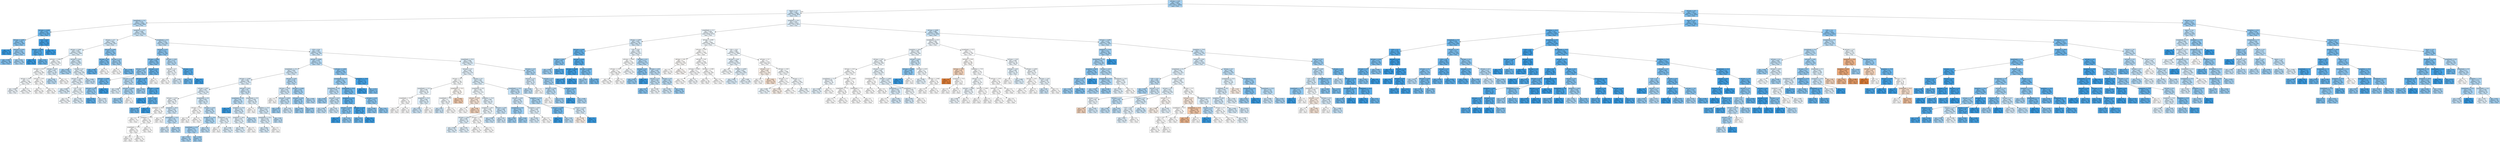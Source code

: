 digraph Tree {
node [shape=box, style="filled", color="black"] ;
0 [label="sdComp <= 0.65\ngini = 0.459\nsamples = 25925\nvalue = [9241, 16684]\nclass = True", fillcolor="#a7d3f3"] ;
1 [label="nbproc <= 4.5\ngini = 0.492\nsamples = 13963\nvalue = [6108, 7855]\nclass = True", fillcolor="#d3e9f9"] ;
0 -> 1 [labeldistance=2.5, labelangle=45, headlabel="True"] ;
2 [label="graphDepth <= 3.5\ngini = 0.478\nsamples = 4644\nvalue = [1836, 2808]\nclass = True", fillcolor="#baddf6"] ;
1 -> 2 ;
3 [label="sdComm <= 0.065\ngini = 0.323\nsamples = 582\nvalue = [118, 464]\nclass = True", fillcolor="#6bb6ec"] ;
2 -> 3 ;
4 [label="sdComp <= 0.065\ngini = 0.405\nsamples = 390\nvalue = [110, 280]\nclass = True", fillcolor="#87c4ef"] ;
3 -> 4 ;
5 [label="gini = 0.0\nsamples = 42\nvalue = [0, 42]\nclass = True", fillcolor="#399de5"] ;
4 -> 5 ;
6 [label="sdComm <= 0.02\ngini = 0.432\nsamples = 348\nvalue = [110, 238]\nclass = True", fillcolor="#95caf1"] ;
4 -> 6 ;
7 [label="gini = 0.394\nsamples = 148\nvalue = [40, 108]\nclass = True", fillcolor="#82c1ef"] ;
6 -> 7 ;
8 [label="gini = 0.455\nsamples = 200\nvalue = [70, 130]\nclass = True", fillcolor="#a4d2f3"] ;
6 -> 8 ;
9 [label="CCR <= 0.55\ngini = 0.08\nsamples = 192\nvalue = [8, 184]\nclass = True", fillcolor="#42a1e6"] ;
3 -> 9 ;
10 [label="sdComp <= 0.065\ngini = 0.202\nsamples = 70\nvalue = [8, 62]\nclass = True", fillcolor="#53aae8"] ;
9 -> 10 ;
11 [label="gini = 0.0\nsamples = 30\nvalue = [0, 30]\nclass = True", fillcolor="#399de5"] ;
10 -> 11 ;
12 [label="gini = 0.32\nsamples = 40\nvalue = [8, 32]\nclass = True", fillcolor="#6ab6ec"] ;
10 -> 12 ;
13 [label="gini = 0.0\nsamples = 122\nvalue = [0, 122]\nclass = True", fillcolor="#399de5"] ;
9 -> 13 ;
14 [label="graphSize <= 22.5\ngini = 0.488\nsamples = 4062\nvalue = [1718, 2344]\nclass = True", fillcolor="#cae5f8"] ;
2 -> 14 ;
15 [label="sdComm <= 0.2\ngini = 0.492\nsamples = 2498\nvalue = [1096, 1402]\nclass = True", fillcolor="#d4eaf9"] ;
14 -> 15 ;
16 [label="sdComp <= 0.065\ngini = 0.495\nsamples = 2308\nvalue = [1042, 1266]\nclass = True", fillcolor="#dceefa"] ;
15 -> 16 ;
17 [label="sdComm <= 0.065\ngini = 0.5\nsamples = 644\nvalue = [312, 332]\nclass = True", fillcolor="#f3f9fd"] ;
16 -> 17 ;
18 [label="sdComm <= 0.02\ngini = 0.5\nsamples = 524\nvalue = [258, 266]\nclass = True", fillcolor="#f9fcfe"] ;
17 -> 18 ;
19 [label="sdComp <= 0.02\ngini = 0.5\nsamples = 368\nvalue = [180, 188]\nclass = True", fillcolor="#f7fbfe"] ;
18 -> 19 ;
20 [label="gini = 0.499\nsamples = 100\nvalue = [48, 52]\nclass = True", fillcolor="#f0f7fd"] ;
19 -> 20 ;
21 [label="gini = 0.5\nsamples = 268\nvalue = [132, 136]\nclass = True", fillcolor="#f9fcfe"] ;
19 -> 21 ;
22 [label="sdComp <= 0.02\ngini = 0.5\nsamples = 156\nvalue = [78, 78]\nclass = False", fillcolor="#ffffff"] ;
18 -> 22 ;
23 [label="gini = 0.5\nsamples = 120\nvalue = [60, 60]\nclass = False", fillcolor="#ffffff"] ;
22 -> 23 ;
24 [label="gini = 0.5\nsamples = 36\nvalue = [18, 18]\nclass = False", fillcolor="#ffffff"] ;
22 -> 24 ;
25 [label="sdComp <= 0.02\ngini = 0.495\nsamples = 120\nvalue = [54, 66]\nclass = True", fillcolor="#dbedfa"] ;
17 -> 25 ;
26 [label="gini = 0.48\nsamples = 60\nvalue = [24, 36]\nclass = True", fillcolor="#bddef6"] ;
25 -> 26 ;
27 [label="gini = 0.5\nsamples = 60\nvalue = [30, 30]\nclass = False", fillcolor="#ffffff"] ;
25 -> 27 ;
28 [label="sdComm <= 0.02\ngini = 0.492\nsamples = 1664\nvalue = [730, 934]\nclass = True", fillcolor="#d4eaf9"] ;
16 -> 28 ;
29 [label="gini = 0.458\nsamples = 350\nvalue = [124, 226]\nclass = True", fillcolor="#a6d3f3"] ;
28 -> 29 ;
30 [label="sdComp <= 0.2\ngini = 0.497\nsamples = 1314\nvalue = [606, 708]\nclass = True", fillcolor="#e2f1fb"] ;
28 -> 30 ;
31 [label="sdComm <= 0.065\ngini = 0.498\nsamples = 1202\nvalue = [560, 642]\nclass = True", fillcolor="#e6f2fc"] ;
30 -> 31 ;
32 [label="gini = 0.495\nsamples = 528\nvalue = [238, 290]\nclass = True", fillcolor="#dbedfa"] ;
31 -> 32 ;
33 [label="CCR <= 0.55\ngini = 0.499\nsamples = 674\nvalue = [322, 352]\nclass = True", fillcolor="#eef7fd"] ;
31 -> 33 ;
34 [label="gini = 0.5\nsamples = 460\nvalue = [224, 236]\nclass = True", fillcolor="#f5fafe"] ;
33 -> 34 ;
35 [label="gini = 0.496\nsamples = 214\nvalue = [98, 116]\nclass = True", fillcolor="#e0f0fb"] ;
33 -> 35 ;
36 [label="gini = 0.484\nsamples = 112\nvalue = [46, 66]\nclass = True", fillcolor="#c3e1f7"] ;
30 -> 36 ;
37 [label="sdComm <= 0.65\ngini = 0.407\nsamples = 190\nvalue = [54, 136]\nclass = True", fillcolor="#88c4ef"] ;
15 -> 37 ;
38 [label="sdComp <= 0.2\ngini = 0.365\nsamples = 100\nvalue = [24, 76]\nclass = True", fillcolor="#78bced"] ;
37 -> 38 ;
39 [label="gini = 0.289\nsamples = 80\nvalue = [14, 66]\nclass = True", fillcolor="#63b2eb"] ;
38 -> 39 ;
40 [label="gini = 0.5\nsamples = 20\nvalue = [10, 10]\nclass = False", fillcolor="#ffffff"] ;
38 -> 40 ;
41 [label="sdComp <= 0.2\ngini = 0.444\nsamples = 90\nvalue = [30, 60]\nclass = True", fillcolor="#9ccef2"] ;
37 -> 41 ;
42 [label="gini = 0.5\nsamples = 36\nvalue = [18, 18]\nclass = False", fillcolor="#ffffff"] ;
41 -> 42 ;
43 [label="gini = 0.346\nsamples = 54\nvalue = [12, 42]\nclass = True", fillcolor="#72b9ec"] ;
41 -> 43 ;
44 [label="graphDepth <= 6.5\ngini = 0.479\nsamples = 1564\nvalue = [622, 942]\nclass = True", fillcolor="#bcdef6"] ;
14 -> 44 ;
45 [label="sdComm <= 0.2\ngini = 0.412\nsamples = 262\nvalue = [76, 186]\nclass = True", fillcolor="#8ac5f0"] ;
44 -> 45 ;
46 [label="sdComp <= 0.065\ngini = 0.385\nsamples = 200\nvalue = [52, 148]\nclass = True", fillcolor="#7fbfee"] ;
45 -> 46 ;
47 [label="sdComp <= 0.02\ngini = 0.432\nsamples = 114\nvalue = [36, 78]\nclass = True", fillcolor="#94caf1"] ;
46 -> 47 ;
48 [label="sdComm <= 0.065\ngini = 0.33\nsamples = 48\nvalue = [10, 38]\nclass = True", fillcolor="#6db7ec"] ;
47 -> 48 ;
49 [label="sdComm <= 0.02\ngini = 0.43\nsamples = 32\nvalue = [10, 22]\nclass = True", fillcolor="#93caf1"] ;
48 -> 49 ;
50 [label="gini = 0.245\nsamples = 14\nvalue = [2, 12]\nclass = True", fillcolor="#5aade9"] ;
49 -> 50 ;
51 [label="gini = 0.494\nsamples = 18\nvalue = [8, 10]\nclass = True", fillcolor="#d7ebfa"] ;
49 -> 51 ;
52 [label="gini = 0.0\nsamples = 16\nvalue = [0, 16]\nclass = True", fillcolor="#399de5"] ;
48 -> 52 ;
53 [label="sdComm <= 0.02\ngini = 0.478\nsamples = 66\nvalue = [26, 40]\nclass = True", fillcolor="#baddf6"] ;
47 -> 53 ;
54 [label="gini = 0.496\nsamples = 22\nvalue = [10, 12]\nclass = True", fillcolor="#deeffb"] ;
53 -> 54 ;
55 [label="sdComm <= 0.065\ngini = 0.463\nsamples = 44\nvalue = [16, 28]\nclass = True", fillcolor="#aad5f4"] ;
53 -> 55 ;
56 [label="gini = 0.444\nsamples = 36\nvalue = [12, 24]\nclass = True", fillcolor="#9ccef2"] ;
55 -> 56 ;
57 [label="gini = 0.5\nsamples = 8\nvalue = [4, 4]\nclass = False", fillcolor="#ffffff"] ;
55 -> 57 ;
58 [label="sdComp <= 0.2\ngini = 0.303\nsamples = 86\nvalue = [16, 70]\nclass = True", fillcolor="#66b3eb"] ;
46 -> 58 ;
59 [label="sdComm <= 0.02\ngini = 0.26\nsamples = 78\nvalue = [12, 66]\nclass = True", fillcolor="#5dafea"] ;
58 -> 59 ;
60 [label="gini = 0.444\nsamples = 12\nvalue = [4, 8]\nclass = True", fillcolor="#9ccef2"] ;
59 -> 60 ;
61 [label="sdComm <= 0.065\ngini = 0.213\nsamples = 66\nvalue = [8, 58]\nclass = True", fillcolor="#54abe9"] ;
59 -> 61 ;
62 [label="gini = 0.0\nsamples = 16\nvalue = [0, 16]\nclass = True", fillcolor="#399de5"] ;
61 -> 62 ;
63 [label="CCR <= 0.55\ngini = 0.269\nsamples = 50\nvalue = [8, 42]\nclass = True", fillcolor="#5fb0ea"] ;
61 -> 63 ;
64 [label="gini = 0.308\nsamples = 42\nvalue = [8, 34]\nclass = True", fillcolor="#68b4eb"] ;
63 -> 64 ;
65 [label="gini = 0.0\nsamples = 8\nvalue = [0, 8]\nclass = True", fillcolor="#399de5"] ;
63 -> 65 ;
66 [label="gini = 0.5\nsamples = 8\nvalue = [4, 4]\nclass = False", fillcolor="#ffffff"] ;
58 -> 66 ;
67 [label="sdComm <= 0.65\ngini = 0.475\nsamples = 62\nvalue = [24, 38]\nclass = True", fillcolor="#b6dbf5"] ;
45 -> 67 ;
68 [label="sdComp <= 0.2\ngini = 0.499\nsamples = 46\nvalue = [22, 24]\nclass = True", fillcolor="#eff7fd"] ;
67 -> 68 ;
69 [label="gini = 0.5\nsamples = 28\nvalue = [14, 14]\nclass = False", fillcolor="#ffffff"] ;
68 -> 69 ;
70 [label="gini = 0.494\nsamples = 18\nvalue = [8, 10]\nclass = True", fillcolor="#d7ebfa"] ;
68 -> 70 ;
71 [label="sdComp <= 0.2\ngini = 0.219\nsamples = 16\nvalue = [2, 14]\nclass = True", fillcolor="#55abe9"] ;
67 -> 71 ;
72 [label="gini = 0.32\nsamples = 10\nvalue = [2, 8]\nclass = True", fillcolor="#6ab6ec"] ;
71 -> 72 ;
73 [label="gini = 0.0\nsamples = 6\nvalue = [0, 6]\nclass = True", fillcolor="#399de5"] ;
71 -> 73 ;
74 [label="CCR <= 0.55\ngini = 0.487\nsamples = 1302\nvalue = [546, 756]\nclass = True", fillcolor="#c8e4f8"] ;
44 -> 74 ;
75 [label="sdComp <= 0.065\ngini = 0.476\nsamples = 712\nvalue = [278, 434]\nclass = True", fillcolor="#b8dcf6"] ;
74 -> 75 ;
76 [label="graphDepth <= 25.5\ngini = 0.493\nsamples = 472\nvalue = [208, 264]\nclass = True", fillcolor="#d5eaf9"] ;
75 -> 76 ;
77 [label="sdComm <= 0.065\ngini = 0.495\nsamples = 386\nvalue = [174, 212]\nclass = True", fillcolor="#dcedfa"] ;
76 -> 77 ;
78 [label="sdComp <= 0.02\ngini = 0.497\nsamples = 270\nvalue = [124, 146]\nclass = True", fillcolor="#e1f0fb"] ;
77 -> 78 ;
79 [label="sdComm <= 0.02\ngini = 0.499\nsamples = 138\nvalue = [66, 72]\nclass = True", fillcolor="#eff7fd"] ;
78 -> 79 ;
80 [label="graphSize <= 40.0\ngini = 0.5\nsamples = 92\nvalue = [46, 46]\nclass = False", fillcolor="#ffffff"] ;
79 -> 80 ;
81 [label="gini = 0.5\nsamples = 24\nvalue = [12, 12]\nclass = False", fillcolor="#ffffff"] ;
80 -> 81 ;
82 [label="graphSize <= 75.0\ngini = 0.5\nsamples = 68\nvalue = [34, 34]\nclass = False", fillcolor="#ffffff"] ;
80 -> 82 ;
83 [label="graphDepth <= 12.5\ngini = 0.5\nsamples = 44\nvalue = [22, 22]\nclass = False", fillcolor="#ffffff"] ;
82 -> 83 ;
84 [label="gini = 0.5\nsamples = 16\nvalue = [8, 8]\nclass = False", fillcolor="#ffffff"] ;
83 -> 84 ;
85 [label="gini = 0.5\nsamples = 28\nvalue = [14, 14]\nclass = False", fillcolor="#ffffff"] ;
83 -> 85 ;
86 [label="gini = 0.5\nsamples = 24\nvalue = [12, 12]\nclass = False", fillcolor="#ffffff"] ;
82 -> 86 ;
87 [label="graphSize <= 40.0\ngini = 0.491\nsamples = 46\nvalue = [20, 26]\nclass = True", fillcolor="#d1e8f9"] ;
79 -> 87 ;
88 [label="gini = 0.5\nsamples = 16\nvalue = [8, 8]\nclass = False", fillcolor="#ffffff"] ;
87 -> 88 ;
89 [label="graphDepth <= 12.5\ngini = 0.48\nsamples = 30\nvalue = [12, 18]\nclass = True", fillcolor="#bddef6"] ;
87 -> 89 ;
90 [label="gini = 0.49\nsamples = 14\nvalue = [6, 8]\nclass = True", fillcolor="#cee6f8"] ;
89 -> 90 ;
91 [label="gini = 0.469\nsamples = 16\nvalue = [6, 10]\nclass = True", fillcolor="#b0d8f5"] ;
89 -> 91 ;
92 [label="graphDepth <= 9.0\ngini = 0.493\nsamples = 132\nvalue = [58, 74]\nclass = True", fillcolor="#d4eaf9"] ;
78 -> 92 ;
93 [label="sdComm <= 0.02\ngini = 0.5\nsamples = 48\nvalue = [24, 24]\nclass = False", fillcolor="#ffffff"] ;
92 -> 93 ;
94 [label="gini = 0.5\nsamples = 16\nvalue = [8, 8]\nclass = False", fillcolor="#ffffff"] ;
93 -> 94 ;
95 [label="gini = 0.5\nsamples = 32\nvalue = [16, 16]\nclass = False", fillcolor="#ffffff"] ;
93 -> 95 ;
96 [label="sdComm <= 0.02\ngini = 0.482\nsamples = 84\nvalue = [34, 50]\nclass = True", fillcolor="#c0e0f7"] ;
92 -> 96 ;
97 [label="graphSize <= 75.0\ngini = 0.466\nsamples = 54\nvalue = [20, 34]\nclass = True", fillcolor="#add7f4"] ;
96 -> 97 ;
98 [label="graphDepth <= 13.5\ngini = 0.457\nsamples = 34\nvalue = [12, 22]\nclass = True", fillcolor="#a5d2f3"] ;
97 -> 98 ;
99 [label="gini = 0.459\nsamples = 28\nvalue = [10, 18]\nclass = True", fillcolor="#a7d3f3"] ;
98 -> 99 ;
100 [label="gini = 0.444\nsamples = 6\nvalue = [2, 4]\nclass = True", fillcolor="#9ccef2"] ;
98 -> 100 ;
101 [label="gini = 0.48\nsamples = 20\nvalue = [8, 12]\nclass = True", fillcolor="#bddef6"] ;
97 -> 101 ;
102 [label="graphDepth <= 13.5\ngini = 0.498\nsamples = 30\nvalue = [14, 16]\nclass = True", fillcolor="#e6f3fc"] ;
96 -> 102 ;
103 [label="gini = 0.5\nsamples = 8\nvalue = [4, 4]\nclass = False", fillcolor="#ffffff"] ;
102 -> 103 ;
104 [label="gini = 0.496\nsamples = 22\nvalue = [10, 12]\nclass = True", fillcolor="#deeffb"] ;
102 -> 104 ;
105 [label="sdComp <= 0.02\ngini = 0.49\nsamples = 116\nvalue = [50, 66]\nclass = True", fillcolor="#cfe7f9"] ;
77 -> 105 ;
106 [label="graphDepth <= 9.0\ngini = 0.48\nsamples = 50\nvalue = [20, 30]\nclass = True", fillcolor="#bddef6"] ;
105 -> 106 ;
107 [label="gini = 0.0\nsamples = 4\nvalue = [0, 4]\nclass = True", fillcolor="#399de5"] ;
106 -> 107 ;
108 [label="graphSize <= 75.0\ngini = 0.491\nsamples = 46\nvalue = [20, 26]\nclass = True", fillcolor="#d1e8f9"] ;
106 -> 108 ;
109 [label="graphSize <= 40.0\ngini = 0.497\nsamples = 26\nvalue = [12, 14]\nclass = True", fillcolor="#e3f1fb"] ;
108 -> 109 ;
110 [label="gini = 0.496\nsamples = 22\nvalue = [10, 12]\nclass = True", fillcolor="#deeffb"] ;
109 -> 110 ;
111 [label="gini = 0.5\nsamples = 4\nvalue = [2, 2]\nclass = False", fillcolor="#ffffff"] ;
109 -> 111 ;
112 [label="gini = 0.48\nsamples = 20\nvalue = [8, 12]\nclass = True", fillcolor="#bddef6"] ;
108 -> 112 ;
113 [label="graphDepth <= 9.0\ngini = 0.496\nsamples = 66\nvalue = [30, 36]\nclass = True", fillcolor="#deeffb"] ;
105 -> 113 ;
114 [label="gini = 0.5\nsamples = 16\nvalue = [8, 8]\nclass = False", fillcolor="#ffffff"] ;
113 -> 114 ;
115 [label="graphSize <= 75.0\ngini = 0.493\nsamples = 50\nvalue = [22, 28]\nclass = True", fillcolor="#d5eaf9"] ;
113 -> 115 ;
116 [label="graphDepth <= 13.5\ngini = 0.495\nsamples = 40\nvalue = [18, 22]\nclass = True", fillcolor="#dbedfa"] ;
115 -> 116 ;
117 [label="gini = 0.494\nsamples = 36\nvalue = [16, 20]\nclass = True", fillcolor="#d7ebfa"] ;
116 -> 117 ;
118 [label="gini = 0.5\nsamples = 4\nvalue = [2, 2]\nclass = False", fillcolor="#ffffff"] ;
116 -> 118 ;
119 [label="gini = 0.48\nsamples = 10\nvalue = [4, 6]\nclass = True", fillcolor="#bddef6"] ;
115 -> 119 ;
120 [label="sdComp <= 0.02\ngini = 0.478\nsamples = 86\nvalue = [34, 52]\nclass = True", fillcolor="#baddf6"] ;
76 -> 120 ;
121 [label="sdComm <= 0.02\ngini = 0.491\nsamples = 46\nvalue = [20, 26]\nclass = True", fillcolor="#d1e8f9"] ;
120 -> 121 ;
122 [label="gini = 0.5\nsamples = 12\nvalue = [6, 6]\nclass = False", fillcolor="#ffffff"] ;
121 -> 122 ;
123 [label="sdComm <= 0.065\ngini = 0.484\nsamples = 34\nvalue = [14, 20]\nclass = True", fillcolor="#c4e2f7"] ;
121 -> 123 ;
124 [label="gini = 0.444\nsamples = 6\nvalue = [2, 4]\nclass = True", fillcolor="#9ccef2"] ;
123 -> 124 ;
125 [label="gini = 0.49\nsamples = 28\nvalue = [12, 16]\nclass = True", fillcolor="#cee6f8"] ;
123 -> 125 ;
126 [label="sdComm <= 0.065\ngini = 0.455\nsamples = 40\nvalue = [14, 26]\nclass = True", fillcolor="#a4d2f3"] ;
120 -> 126 ;
127 [label="sdComm <= 0.02\ngini = 0.444\nsamples = 24\nvalue = [8, 16]\nclass = True", fillcolor="#9ccef2"] ;
126 -> 127 ;
128 [label="gini = 0.444\nsamples = 12\nvalue = [4, 8]\nclass = True", fillcolor="#9ccef2"] ;
127 -> 128 ;
129 [label="gini = 0.444\nsamples = 12\nvalue = [4, 8]\nclass = True", fillcolor="#9ccef2"] ;
127 -> 129 ;
130 [label="gini = 0.469\nsamples = 16\nvalue = [6, 10]\nclass = True", fillcolor="#b0d8f5"] ;
126 -> 130 ;
131 [label="sdComm <= 0.065\ngini = 0.413\nsamples = 240\nvalue = [70, 170]\nclass = True", fillcolor="#8bc5f0"] ;
75 -> 131 ;
132 [label="graphDepth <= 13.5\ngini = 0.44\nsamples = 208\nvalue = [68, 140]\nclass = True", fillcolor="#99cdf2"] ;
131 -> 132 ;
133 [label="graphDepth <= 9.0\ngini = 0.481\nsamples = 124\nvalue = [50, 74]\nclass = True", fillcolor="#bfdff7"] ;
132 -> 133 ;
134 [label="gini = 0.444\nsamples = 18\nvalue = [6, 12]\nclass = True", fillcolor="#9ccef2"] ;
133 -> 134 ;
135 [label="sdComm <= 0.02\ngini = 0.486\nsamples = 106\nvalue = [44, 62]\nclass = True", fillcolor="#c6e3f7"] ;
133 -> 135 ;
136 [label="gini = 0.482\nsamples = 64\nvalue = [26, 38]\nclass = True", fillcolor="#c0e0f7"] ;
135 -> 136 ;
137 [label="gini = 0.49\nsamples = 42\nvalue = [18, 24]\nclass = True", fillcolor="#cee6f8"] ;
135 -> 137 ;
138 [label="graphDepth <= 25.5\ngini = 0.337\nsamples = 84\nvalue = [18, 66]\nclass = True", fillcolor="#6fb8ec"] ;
132 -> 138 ;
139 [label="graphSize <= 75.0\ngini = 0.269\nsamples = 50\nvalue = [8, 42]\nclass = True", fillcolor="#5fb0ea"] ;
138 -> 139 ;
140 [label="sdComm <= 0.02\ngini = 0.397\nsamples = 22\nvalue = [6, 16]\nclass = True", fillcolor="#83c2ef"] ;
139 -> 140 ;
141 [label="gini = 0.0\nsamples = 2\nvalue = [0, 2]\nclass = True", fillcolor="#399de5"] ;
140 -> 141 ;
142 [label="gini = 0.42\nsamples = 20\nvalue = [6, 14]\nclass = True", fillcolor="#8ec7f0"] ;
140 -> 142 ;
143 [label="sdComm <= 0.02\ngini = 0.133\nsamples = 28\nvalue = [2, 26]\nclass = True", fillcolor="#48a5e7"] ;
139 -> 143 ;
144 [label="gini = 0.32\nsamples = 10\nvalue = [2, 8]\nclass = True", fillcolor="#6ab6ec"] ;
143 -> 144 ;
145 [label="gini = 0.0\nsamples = 18\nvalue = [0, 18]\nclass = True", fillcolor="#399de5"] ;
143 -> 145 ;
146 [label="sdComm <= 0.02\ngini = 0.415\nsamples = 34\nvalue = [10, 24]\nclass = True", fillcolor="#8bc6f0"] ;
138 -> 146 ;
147 [label="gini = 0.408\nsamples = 14\nvalue = [4, 10]\nclass = True", fillcolor="#88c4ef"] ;
146 -> 147 ;
148 [label="gini = 0.42\nsamples = 20\nvalue = [6, 14]\nclass = True", fillcolor="#8ec7f0"] ;
146 -> 148 ;
149 [label="graphSize <= 75.0\ngini = 0.117\nsamples = 32\nvalue = [2, 30]\nclass = True", fillcolor="#46a4e7"] ;
131 -> 149 ;
150 [label="gini = 0.0\nsamples = 24\nvalue = [0, 24]\nclass = True", fillcolor="#399de5"] ;
149 -> 150 ;
151 [label="gini = 0.375\nsamples = 8\nvalue = [2, 6]\nclass = True", fillcolor="#7bbeee"] ;
149 -> 151 ;
152 [label="graphDepth <= 25.5\ngini = 0.496\nsamples = 590\nvalue = [268, 322]\nclass = True", fillcolor="#deeffb"] ;
74 -> 152 ;
153 [label="sdComm <= 0.2\ngini = 0.498\nsamples = 520\nvalue = [242, 278]\nclass = True", fillcolor="#e5f2fc"] ;
152 -> 153 ;
154 [label="sdComp <= 0.2\ngini = 0.5\nsamples = 166\nvalue = [82, 84]\nclass = True", fillcolor="#fafdfe"] ;
153 -> 154 ;
155 [label="graphDepth <= 13.5\ngini = 0.499\nsamples = 76\nvalue = [36, 40]\nclass = True", fillcolor="#ebf5fc"] ;
154 -> 155 ;
156 [label="graphDepth <= 9.0\ngini = 0.5\nsamples = 32\nvalue = [16, 16]\nclass = False", fillcolor="#ffffff"] ;
155 -> 156 ;
157 [label="gini = 0.5\nsamples = 16\nvalue = [8, 8]\nclass = False", fillcolor="#ffffff"] ;
156 -> 157 ;
158 [label="gini = 0.5\nsamples = 16\nvalue = [8, 8]\nclass = False", fillcolor="#ffffff"] ;
156 -> 158 ;
159 [label="graphSize <= 75.0\ngini = 0.496\nsamples = 44\nvalue = [20, 24]\nclass = True", fillcolor="#deeffb"] ;
155 -> 159 ;
160 [label="gini = 0.49\nsamples = 28\nvalue = [12, 16]\nclass = True", fillcolor="#cee6f8"] ;
159 -> 160 ;
161 [label="gini = 0.5\nsamples = 16\nvalue = [8, 8]\nclass = False", fillcolor="#ffffff"] ;
159 -> 161 ;
162 [label="graphDepth <= 13.5\ngini = 0.5\nsamples = 90\nvalue = [46, 44]\nclass = False", fillcolor="#fefaf6"] ;
154 -> 162 ;
163 [label="graphDepth <= 9.0\ngini = 0.5\nsamples = 74\nvalue = [36, 38]\nclass = True", fillcolor="#f5fafe"] ;
162 -> 163 ;
164 [label="gini = 0.49\nsamples = 14\nvalue = [6, 8]\nclass = True", fillcolor="#cee6f8"] ;
163 -> 164 ;
165 [label="gini = 0.5\nsamples = 60\nvalue = [30, 30]\nclass = False", fillcolor="#ffffff"] ;
163 -> 165 ;
166 [label="gini = 0.469\nsamples = 16\nvalue = [10, 6]\nclass = False", fillcolor="#f5cdb0"] ;
162 -> 166 ;
167 [label="sdComp <= 0.2\ngini = 0.495\nsamples = 354\nvalue = [160, 194]\nclass = True", fillcolor="#dceefa"] ;
153 -> 167 ;
168 [label="graphDepth <= 9.0\ngini = 0.499\nsamples = 212\nvalue = [102, 110]\nclass = True", fillcolor="#f1f8fd"] ;
167 -> 168 ;
169 [label="sdComm <= 0.65\ngini = 0.495\nsamples = 40\nvalue = [22, 18]\nclass = False", fillcolor="#fae8db"] ;
168 -> 169 ;
170 [label="gini = 0.5\nsamples = 20\nvalue = [10, 10]\nclass = False", fillcolor="#ffffff"] ;
169 -> 170 ;
171 [label="gini = 0.48\nsamples = 20\nvalue = [12, 8]\nclass = False", fillcolor="#f6d5bd"] ;
169 -> 171 ;
172 [label="graphSize <= 75.0\ngini = 0.498\nsamples = 172\nvalue = [80, 92]\nclass = True", fillcolor="#e5f2fc"] ;
168 -> 172 ;
173 [label="graphSize <= 40.0\ngini = 0.499\nsamples = 134\nvalue = [64, 70]\nclass = True", fillcolor="#eef7fd"] ;
172 -> 173 ;
174 [label="sdComm <= 0.65\ngini = 0.496\nsamples = 70\nvalue = [32, 38]\nclass = True", fillcolor="#e0f0fb"] ;
173 -> 174 ;
175 [label="gini = 0.496\nsamples = 44\nvalue = [20, 24]\nclass = True", fillcolor="#deeffb"] ;
174 -> 175 ;
176 [label="gini = 0.497\nsamples = 26\nvalue = [12, 14]\nclass = True", fillcolor="#e3f1fb"] ;
174 -> 176 ;
177 [label="sdComm <= 0.65\ngini = 0.5\nsamples = 64\nvalue = [32, 32]\nclass = False", fillcolor="#ffffff"] ;
173 -> 177 ;
178 [label="gini = 0.5\nsamples = 32\nvalue = [16, 16]\nclass = False", fillcolor="#ffffff"] ;
177 -> 178 ;
179 [label="gini = 0.5\nsamples = 32\nvalue = [16, 16]\nclass = False", fillcolor="#ffffff"] ;
177 -> 179 ;
180 [label="sdComm <= 0.65\ngini = 0.488\nsamples = 38\nvalue = [16, 22]\nclass = True", fillcolor="#c9e4f8"] ;
172 -> 180 ;
181 [label="gini = 0.486\nsamples = 24\nvalue = [10, 14]\nclass = True", fillcolor="#c6e3f8"] ;
180 -> 181 ;
182 [label="gini = 0.49\nsamples = 14\nvalue = [6, 8]\nclass = True", fillcolor="#cee6f8"] ;
180 -> 182 ;
183 [label="graphDepth <= 13.5\ngini = 0.483\nsamples = 142\nvalue = [58, 84]\nclass = True", fillcolor="#c2e1f7"] ;
167 -> 183 ;
184 [label="sdComm <= 0.65\ngini = 0.491\nsamples = 88\nvalue = [38, 50]\nclass = True", fillcolor="#cfe7f9"] ;
183 -> 184 ;
185 [label="graphDepth <= 9.0\ngini = 0.444\nsamples = 18\nvalue = [6, 12]\nclass = True", fillcolor="#9ccef2"] ;
184 -> 185 ;
186 [label="gini = 0.444\nsamples = 6\nvalue = [2, 4]\nclass = True", fillcolor="#9ccef2"] ;
185 -> 186 ;
187 [label="gini = 0.444\nsamples = 12\nvalue = [4, 8]\nclass = True", fillcolor="#9ccef2"] ;
185 -> 187 ;
188 [label="graphSize <= 40.0\ngini = 0.496\nsamples = 70\nvalue = [32, 38]\nclass = True", fillcolor="#e0f0fb"] ;
184 -> 188 ;
189 [label="gini = 0.493\nsamples = 50\nvalue = [22, 28]\nclass = True", fillcolor="#d5eaf9"] ;
188 -> 189 ;
190 [label="gini = 0.5\nsamples = 20\nvalue = [10, 10]\nclass = False", fillcolor="#ffffff"] ;
188 -> 190 ;
191 [label="graphSize <= 75.0\ngini = 0.466\nsamples = 54\nvalue = [20, 34]\nclass = True", fillcolor="#add7f4"] ;
183 -> 191 ;
192 [label="sdComm <= 0.65\ngini = 0.346\nsamples = 18\nvalue = [4, 14]\nclass = True", fillcolor="#72b9ec"] ;
191 -> 192 ;
193 [label="gini = 0.0\nsamples = 8\nvalue = [0, 8]\nclass = True", fillcolor="#399de5"] ;
192 -> 193 ;
194 [label="gini = 0.48\nsamples = 10\nvalue = [4, 6]\nclass = True", fillcolor="#bddef6"] ;
192 -> 194 ;
195 [label="sdComm <= 0.65\ngini = 0.494\nsamples = 36\nvalue = [16, 20]\nclass = True", fillcolor="#d7ebfa"] ;
191 -> 195 ;
196 [label="gini = 0.498\nsamples = 30\nvalue = [16, 14]\nclass = False", fillcolor="#fcefe6"] ;
195 -> 196 ;
197 [label="gini = 0.0\nsamples = 6\nvalue = [0, 6]\nclass = True", fillcolor="#399de5"] ;
195 -> 197 ;
198 [label="sdComm <= 0.2\ngini = 0.467\nsamples = 70\nvalue = [26, 44]\nclass = True", fillcolor="#aed7f4"] ;
152 -> 198 ;
199 [label="sdComp <= 0.2\ngini = 0.494\nsamples = 18\nvalue = [8, 10]\nclass = True", fillcolor="#d7ebfa"] ;
198 -> 199 ;
200 [label="gini = 0.48\nsamples = 10\nvalue = [4, 6]\nclass = True", fillcolor="#bddef6"] ;
199 -> 200 ;
201 [label="gini = 0.5\nsamples = 8\nvalue = [4, 4]\nclass = False", fillcolor="#ffffff"] ;
199 -> 201 ;
202 [label="sdComp <= 0.2\ngini = 0.453\nsamples = 52\nvalue = [18, 34]\nclass = True", fillcolor="#a2d1f3"] ;
198 -> 202 ;
203 [label="sdComm <= 0.65\ngini = 0.48\nsamples = 30\nvalue = [12, 18]\nclass = True", fillcolor="#bddef6"] ;
202 -> 203 ;
204 [label="gini = 0.5\nsamples = 12\nvalue = [6, 6]\nclass = False", fillcolor="#ffffff"] ;
203 -> 204 ;
205 [label="gini = 0.444\nsamples = 18\nvalue = [6, 12]\nclass = True", fillcolor="#9ccef2"] ;
203 -> 205 ;
206 [label="sdComm <= 0.65\ngini = 0.397\nsamples = 22\nvalue = [6, 16]\nclass = True", fillcolor="#83c2ef"] ;
202 -> 206 ;
207 [label="gini = 0.0\nsamples = 6\nvalue = [0, 6]\nclass = True", fillcolor="#399de5"] ;
206 -> 207 ;
208 [label="gini = 0.469\nsamples = 16\nvalue = [6, 10]\nclass = True", fillcolor="#b0d8f5"] ;
206 -> 208 ;
209 [label="graphSize <= 22.5\ngini = 0.497\nsamples = 9319\nvalue = [4272, 5047]\nclass = True", fillcolor="#e1f0fb"] ;
1 -> 209 ;
210 [label="graphDepth <= 3.5\ngini = 0.499\nsamples = 6429\nvalue = [3050, 3379]\nclass = True", fillcolor="#ecf5fc"] ;
209 -> 210 ;
211 [label="sdComp <= 0.065\ngini = 0.492\nsamples = 1347\nvalue = [586, 761]\nclass = True", fillcolor="#d1e8f9"] ;
210 -> 211 ;
212 [label="sdComm <= 0.02\ngini = 0.287\nsamples = 150\nvalue = [26, 124]\nclass = True", fillcolor="#63b2ea"] ;
211 -> 212 ;
213 [label="sdComp <= 0.02\ngini = 0.393\nsamples = 52\nvalue = [14, 38]\nclass = True", fillcolor="#82c1ef"] ;
212 -> 213 ;
214 [label="gini = 0.444\nsamples = 36\nvalue = [12, 24]\nclass = True", fillcolor="#9ccef2"] ;
213 -> 214 ;
215 [label="gini = 0.219\nsamples = 16\nvalue = [2, 14]\nclass = True", fillcolor="#55abe9"] ;
213 -> 215 ;
216 [label="sdComp <= 0.02\ngini = 0.215\nsamples = 98\nvalue = [12, 86]\nclass = True", fillcolor="#55abe9"] ;
212 -> 216 ;
217 [label="sdComm <= 0.065\ngini = 0.069\nsamples = 56\nvalue = [2, 54]\nclass = True", fillcolor="#40a1e6"] ;
216 -> 217 ;
218 [label="gini = 0.105\nsamples = 36\nvalue = [2, 34]\nclass = True", fillcolor="#45a3e7"] ;
217 -> 218 ;
219 [label="gini = 0.0\nsamples = 20\nvalue = [0, 20]\nclass = True", fillcolor="#399de5"] ;
217 -> 219 ;
220 [label="sdComm <= 0.065\ngini = 0.363\nsamples = 42\nvalue = [10, 32]\nclass = True", fillcolor="#77bced"] ;
216 -> 220 ;
221 [label="gini = 0.444\nsamples = 6\nvalue = [2, 4]\nclass = True", fillcolor="#9ccef2"] ;
220 -> 221 ;
222 [label="gini = 0.346\nsamples = 36\nvalue = [8, 28]\nclass = True", fillcolor="#72b9ec"] ;
220 -> 222 ;
223 [label="CCR <= 0.55\ngini = 0.498\nsamples = 1197\nvalue = [560, 637]\nclass = True", fillcolor="#e7f3fc"] ;
211 -> 223 ;
224 [label="sdComm <= 0.065\ngini = 0.5\nsamples = 914\nvalue = [452, 462]\nclass = True", fillcolor="#fbfdfe"] ;
223 -> 224 ;
225 [label="sdComm <= 0.02\ngini = 0.5\nsamples = 536\nvalue = [268, 268]\nclass = False", fillcolor="#ffffff"] ;
224 -> 225 ;
226 [label="gini = 0.5\nsamples = 360\nvalue = [180, 180]\nclass = False", fillcolor="#ffffff"] ;
225 -> 226 ;
227 [label="gini = 0.5\nsamples = 176\nvalue = [88, 88]\nclass = False", fillcolor="#ffffff"] ;
225 -> 227 ;
228 [label="gini = 0.5\nsamples = 378\nvalue = [184, 194]\nclass = True", fillcolor="#f5fafe"] ;
224 -> 228 ;
229 [label="sdComm <= 0.2\ngini = 0.472\nsamples = 283\nvalue = [108, 175]\nclass = True", fillcolor="#b3d9f5"] ;
223 -> 229 ;
230 [label="sdComp <= 0.2\ngini = 0.403\nsamples = 50\nvalue = [14, 36]\nclass = True", fillcolor="#86c3ef"] ;
229 -> 230 ;
231 [label="gini = 0.434\nsamples = 44\nvalue = [14, 30]\nclass = True", fillcolor="#95cbf1"] ;
230 -> 231 ;
232 [label="gini = 0.0\nsamples = 6\nvalue = [0, 6]\nclass = True", fillcolor="#399de5"] ;
230 -> 232 ;
233 [label="sdComm <= 0.65\ngini = 0.481\nsamples = 233\nvalue = [94, 139]\nclass = True", fillcolor="#bfdff7"] ;
229 -> 233 ;
234 [label="sdComp <= 0.2\ngini = 0.484\nsamples = 83\nvalue = [34, 49]\nclass = True", fillcolor="#c2e1f7"] ;
233 -> 234 ;
235 [label="gini = 0.4\nsamples = 29\nvalue = [8, 21]\nclass = True", fillcolor="#84c2ef"] ;
234 -> 235 ;
236 [label="gini = 0.499\nsamples = 54\nvalue = [26, 28]\nclass = True", fillcolor="#f1f8fd"] ;
234 -> 236 ;
237 [label="sdComp <= 0.2\ngini = 0.48\nsamples = 150\nvalue = [60, 90]\nclass = True", fillcolor="#bddef6"] ;
233 -> 237 ;
238 [label="gini = 0.492\nsamples = 96\nvalue = [42, 54]\nclass = True", fillcolor="#d3e9f9"] ;
237 -> 238 ;
239 [label="gini = 0.444\nsamples = 54\nvalue = [18, 36]\nclass = True", fillcolor="#9ccef2"] ;
237 -> 239 ;
240 [label="sdComp <= 0.065\ngini = 0.5\nsamples = 5082\nvalue = [2464, 2618]\nclass = True", fillcolor="#f3f9fd"] ;
210 -> 240 ;
241 [label="sdComm <= 0.02\ngini = 0.5\nsamples = 1442\nvalue = [722, 720]\nclass = False", fillcolor="#fffffe"] ;
240 -> 241 ;
242 [label="sdComp <= 0.02\ngini = 0.5\nsamples = 438\nvalue = [222, 216]\nclass = False", fillcolor="#fefcfa"] ;
241 -> 242 ;
243 [label="gini = 0.5\nsamples = 116\nvalue = [58, 58]\nclass = False", fillcolor="#ffffff"] ;
242 -> 243 ;
244 [label="gini = 0.5\nsamples = 322\nvalue = [164, 158]\nclass = False", fillcolor="#fefaf8"] ;
242 -> 244 ;
245 [label="sdComp <= 0.02\ngini = 0.5\nsamples = 1004\nvalue = [500, 504]\nclass = True", fillcolor="#fdfeff"] ;
241 -> 245 ;
246 [label="sdComm <= 0.065\ngini = 0.5\nsamples = 472\nvalue = [234, 238]\nclass = True", fillcolor="#fcfdff"] ;
245 -> 246 ;
247 [label="gini = 0.5\nsamples = 308\nvalue = [154, 154]\nclass = False", fillcolor="#ffffff"] ;
246 -> 247 ;
248 [label="gini = 0.5\nsamples = 164\nvalue = [80, 84]\nclass = True", fillcolor="#f6fafe"] ;
246 -> 248 ;
249 [label="sdComm <= 0.065\ngini = 0.5\nsamples = 532\nvalue = [266, 266]\nclass = False", fillcolor="#ffffff"] ;
245 -> 249 ;
250 [label="gini = 0.5\nsamples = 192\nvalue = [96, 96]\nclass = False", fillcolor="#ffffff"] ;
249 -> 250 ;
251 [label="gini = 0.5\nsamples = 340\nvalue = [170, 170]\nclass = False", fillcolor="#ffffff"] ;
249 -> 251 ;
252 [label="CCR <= 0.55\ngini = 0.499\nsamples = 3640\nvalue = [1742, 1898]\nclass = True", fillcolor="#eff7fd"] ;
240 -> 252 ;
253 [label="sdComm <= 0.02\ngini = 0.498\nsamples = 2362\nvalue = [1106, 1256]\nclass = True", fillcolor="#e7f3fc"] ;
252 -> 253 ;
254 [label="gini = 0.5\nsamples = 464\nvalue = [228, 236]\nclass = True", fillcolor="#f8fcfe"] ;
253 -> 254 ;
255 [label="sdComm <= 0.065\ngini = 0.497\nsamples = 1898\nvalue = [878, 1020]\nclass = True", fillcolor="#e3f1fb"] ;
253 -> 255 ;
256 [label="gini = 0.495\nsamples = 752\nvalue = [338, 414]\nclass = True", fillcolor="#dbedfa"] ;
255 -> 256 ;
257 [label="gini = 0.498\nsamples = 1146\nvalue = [540, 606]\nclass = True", fillcolor="#e9f4fc"] ;
255 -> 257 ;
258 [label="sdComm <= 0.2\ngini = 0.5\nsamples = 1278\nvalue = [636, 642]\nclass = True", fillcolor="#fdfeff"] ;
252 -> 258 ;
259 [label="sdComp <= 0.2\ngini = 0.498\nsamples = 212\nvalue = [112, 100]\nclass = False", fillcolor="#fcf2ea"] ;
258 -> 259 ;
260 [label="gini = 0.5\nsamples = 124\nvalue = [62, 62]\nclass = False", fillcolor="#ffffff"] ;
259 -> 260 ;
261 [label="gini = 0.491\nsamples = 88\nvalue = [50, 38]\nclass = False", fillcolor="#f9e1cf"] ;
259 -> 261 ;
262 [label="sdComm <= 0.65\ngini = 0.5\nsamples = 1066\nvalue = [524, 542]\nclass = True", fillcolor="#f8fcfe"] ;
258 -> 262 ;
263 [label="sdComp <= 0.2\ngini = 0.5\nsamples = 422\nvalue = [210, 212]\nclass = True", fillcolor="#fdfeff"] ;
262 -> 263 ;
264 [label="gini = 0.499\nsamples = 244\nvalue = [116, 128]\nclass = True", fillcolor="#ecf6fd"] ;
263 -> 264 ;
265 [label="gini = 0.498\nsamples = 178\nvalue = [94, 84]\nclass = False", fillcolor="#fcf2ea"] ;
263 -> 265 ;
266 [label="sdComp <= 0.2\ngini = 0.5\nsamples = 644\nvalue = [314, 330]\nclass = True", fillcolor="#f5fafe"] ;
262 -> 266 ;
267 [label="gini = 0.5\nsamples = 224\nvalue = [112, 112]\nclass = False", fillcolor="#ffffff"] ;
266 -> 267 ;
268 [label="gini = 0.499\nsamples = 420\nvalue = [202, 218]\nclass = True", fillcolor="#f0f8fd"] ;
266 -> 268 ;
269 [label="sdComp <= 0.065\ngini = 0.488\nsamples = 2890\nvalue = [1222, 1668]\nclass = True", fillcolor="#cae5f8"] ;
209 -> 269 ;
270 [label="graphDepth <= 13.5\ngini = 0.499\nsamples = 896\nvalue = [430, 466]\nclass = True", fillcolor="#f0f7fd"] ;
269 -> 270 ;
271 [label="graphSize <= 40.0\ngini = 0.499\nsamples = 642\nvalue = [304, 338]\nclass = True", fillcolor="#ebf5fc"] ;
270 -> 271 ;
272 [label="sdComp <= 0.02\ngini = 0.499\nsamples = 548\nvalue = [264, 284]\nclass = True", fillcolor="#f1f8fd"] ;
271 -> 272 ;
273 [label="sdComm <= 0.02\ngini = 0.5\nsamples = 202\nvalue = [100, 102]\nclass = True", fillcolor="#fbfdfe"] ;
272 -> 273 ;
274 [label="graphDepth <= 7.5\ngini = 0.499\nsamples = 50\nvalue = [24, 26]\nclass = True", fillcolor="#f0f7fd"] ;
273 -> 274 ;
275 [label="gini = 0.498\nsamples = 30\nvalue = [14, 16]\nclass = True", fillcolor="#e6f3fc"] ;
274 -> 275 ;
276 [label="gini = 0.5\nsamples = 20\nvalue = [10, 10]\nclass = False", fillcolor="#ffffff"] ;
274 -> 276 ;
277 [label="sdComm <= 0.065\ngini = 0.5\nsamples = 152\nvalue = [76, 76]\nclass = False", fillcolor="#ffffff"] ;
273 -> 277 ;
278 [label="graphDepth <= 7.5\ngini = 0.5\nsamples = 88\nvalue = [44, 44]\nclass = False", fillcolor="#ffffff"] ;
277 -> 278 ;
279 [label="gini = 0.5\nsamples = 24\nvalue = [12, 12]\nclass = False", fillcolor="#ffffff"] ;
278 -> 279 ;
280 [label="gini = 0.5\nsamples = 64\nvalue = [32, 32]\nclass = False", fillcolor="#ffffff"] ;
278 -> 280 ;
281 [label="graphDepth <= 7.5\ngini = 0.5\nsamples = 64\nvalue = [32, 32]\nclass = False", fillcolor="#ffffff"] ;
277 -> 281 ;
282 [label="gini = 0.5\nsamples = 40\nvalue = [20, 20]\nclass = False", fillcolor="#ffffff"] ;
281 -> 282 ;
283 [label="gini = 0.5\nsamples = 24\nvalue = [12, 12]\nclass = False", fillcolor="#ffffff"] ;
281 -> 283 ;
284 [label="sdComm <= 0.02\ngini = 0.499\nsamples = 346\nvalue = [164, 182]\nclass = True", fillcolor="#ebf5fc"] ;
272 -> 284 ;
285 [label="graphDepth <= 7.5\ngini = 0.5\nsamples = 124\nvalue = [62, 62]\nclass = False", fillcolor="#ffffff"] ;
284 -> 285 ;
286 [label="gini = 0.5\nsamples = 48\nvalue = [24, 24]\nclass = False", fillcolor="#ffffff"] ;
285 -> 286 ;
287 [label="gini = 0.5\nsamples = 76\nvalue = [38, 38]\nclass = False", fillcolor="#ffffff"] ;
285 -> 287 ;
288 [label="sdComm <= 0.065\ngini = 0.497\nsamples = 222\nvalue = [102, 120]\nclass = True", fillcolor="#e1f0fb"] ;
284 -> 288 ;
289 [label="graphDepth <= 7.5\ngini = 0.495\nsamples = 160\nvalue = [72, 88]\nclass = True", fillcolor="#dbedfa"] ;
288 -> 289 ;
290 [label="gini = 0.5\nsamples = 24\nvalue = [12, 12]\nclass = False", fillcolor="#ffffff"] ;
289 -> 290 ;
291 [label="gini = 0.493\nsamples = 136\nvalue = [60, 76]\nclass = True", fillcolor="#d5eafa"] ;
289 -> 291 ;
292 [label="graphDepth <= 7.5\ngini = 0.499\nsamples = 62\nvalue = [30, 32]\nclass = True", fillcolor="#f3f9fd"] ;
288 -> 292 ;
293 [label="gini = 0.494\nsamples = 18\nvalue = [8, 10]\nclass = True", fillcolor="#d7ebfa"] ;
292 -> 293 ;
294 [label="gini = 0.5\nsamples = 44\nvalue = [22, 22]\nclass = False", fillcolor="#ffffff"] ;
292 -> 294 ;
295 [label="sdComp <= 0.02\ngini = 0.489\nsamples = 94\nvalue = [40, 54]\nclass = True", fillcolor="#cce6f8"] ;
271 -> 295 ;
296 [label="sdComm <= 0.065\ngini = 0.408\nsamples = 28\nvalue = [8, 20]\nclass = True", fillcolor="#88c4ef"] ;
295 -> 296 ;
297 [label="gini = 0.0\nsamples = 12\nvalue = [0, 12]\nclass = True", fillcolor="#399de5"] ;
296 -> 297 ;
298 [label="gini = 0.5\nsamples = 16\nvalue = [8, 8]\nclass = False", fillcolor="#ffffff"] ;
296 -> 298 ;
299 [label="sdComm <= 0.02\ngini = 0.5\nsamples = 66\nvalue = [32, 34]\nclass = True", fillcolor="#f3f9fd"] ;
295 -> 299 ;
300 [label="gini = 0.498\nsamples = 30\nvalue = [14, 16]\nclass = True", fillcolor="#e6f3fc"] ;
299 -> 300 ;
301 [label="sdComm <= 0.065\ngini = 0.5\nsamples = 36\nvalue = [18, 18]\nclass = False", fillcolor="#ffffff"] ;
299 -> 301 ;
302 [label="gini = 0.5\nsamples = 16\nvalue = [8, 8]\nclass = False", fillcolor="#ffffff"] ;
301 -> 302 ;
303 [label="gini = 0.5\nsamples = 20\nvalue = [10, 10]\nclass = False", fillcolor="#ffffff"] ;
301 -> 303 ;
304 [label="graphDepth <= 25.5\ngini = 0.5\nsamples = 254\nvalue = [126, 128]\nclass = True", fillcolor="#fcfdff"] ;
270 -> 304 ;
305 [label="sdComm <= 0.02\ngini = 0.5\nsamples = 162\nvalue = [82, 80]\nclass = False", fillcolor="#fefcfa"] ;
304 -> 305 ;
306 [label="sdComp <= 0.02\ngini = 0.48\nsamples = 20\nvalue = [12, 8]\nclass = False", fillcolor="#f6d5bd"] ;
305 -> 306 ;
307 [label="gini = 0.0\nsamples = 4\nvalue = [4, 0]\nclass = False", fillcolor="#e58139"] ;
306 -> 307 ;
308 [label="graphSize <= 75.0\ngini = 0.5\nsamples = 16\nvalue = [8, 8]\nclass = False", fillcolor="#ffffff"] ;
306 -> 308 ;
309 [label="gini = 0.5\nsamples = 8\nvalue = [4, 4]\nclass = False", fillcolor="#ffffff"] ;
308 -> 309 ;
310 [label="gini = 0.5\nsamples = 8\nvalue = [4, 4]\nclass = False", fillcolor="#ffffff"] ;
308 -> 310 ;
311 [label="graphSize <= 75.0\ngini = 0.5\nsamples = 142\nvalue = [70, 72]\nclass = True", fillcolor="#fafcfe"] ;
305 -> 311 ;
312 [label="sdComp <= 0.02\ngini = 0.5\nsamples = 74\nvalue = [36, 38]\nclass = True", fillcolor="#f5fafe"] ;
311 -> 312 ;
313 [label="sdComm <= 0.065\ngini = 0.499\nsamples = 50\nvalue = [24, 26]\nclass = True", fillcolor="#f0f7fd"] ;
312 -> 313 ;
314 [label="gini = 0.499\nsamples = 46\nvalue = [22, 24]\nclass = True", fillcolor="#eff7fd"] ;
313 -> 314 ;
315 [label="gini = 0.5\nsamples = 4\nvalue = [2, 2]\nclass = False", fillcolor="#ffffff"] ;
313 -> 315 ;
316 [label="sdComm <= 0.065\ngini = 0.5\nsamples = 24\nvalue = [12, 12]\nclass = False", fillcolor="#ffffff"] ;
312 -> 316 ;
317 [label="gini = 0.5\nsamples = 8\nvalue = [4, 4]\nclass = False", fillcolor="#ffffff"] ;
316 -> 317 ;
318 [label="gini = 0.5\nsamples = 16\nvalue = [8, 8]\nclass = False", fillcolor="#ffffff"] ;
316 -> 318 ;
319 [label="sdComp <= 0.02\ngini = 0.5\nsamples = 68\nvalue = [34, 34]\nclass = False", fillcolor="#ffffff"] ;
311 -> 319 ;
320 [label="sdComm <= 0.065\ngini = 0.5\nsamples = 48\nvalue = [24, 24]\nclass = False", fillcolor="#ffffff"] ;
319 -> 320 ;
321 [label="gini = 0.5\nsamples = 24\nvalue = [12, 12]\nclass = False", fillcolor="#ffffff"] ;
320 -> 321 ;
322 [label="gini = 0.5\nsamples = 24\nvalue = [12, 12]\nclass = False", fillcolor="#ffffff"] ;
320 -> 322 ;
323 [label="gini = 0.5\nsamples = 20\nvalue = [10, 10]\nclass = False", fillcolor="#ffffff"] ;
319 -> 323 ;
324 [label="sdComm <= 0.02\ngini = 0.499\nsamples = 92\nvalue = [44, 48]\nclass = True", fillcolor="#eff7fd"] ;
304 -> 324 ;
325 [label="sdComp <= 0.02\ngini = 0.498\nsamples = 30\nvalue = [14, 16]\nclass = True", fillcolor="#e6f3fc"] ;
324 -> 325 ;
326 [label="gini = 0.5\nsamples = 8\nvalue = [4, 4]\nclass = False", fillcolor="#ffffff"] ;
325 -> 326 ;
327 [label="gini = 0.496\nsamples = 22\nvalue = [10, 12]\nclass = True", fillcolor="#deeffb"] ;
325 -> 327 ;
328 [label="sdComm <= 0.065\ngini = 0.499\nsamples = 62\nvalue = [30, 32]\nclass = True", fillcolor="#f3f9fd"] ;
324 -> 328 ;
329 [label="sdComp <= 0.02\ngini = 0.5\nsamples = 28\nvalue = [14, 14]\nclass = False", fillcolor="#ffffff"] ;
328 -> 329 ;
330 [label="gini = 0.5\nsamples = 24\nvalue = [12, 12]\nclass = False", fillcolor="#ffffff"] ;
329 -> 330 ;
331 [label="gini = 0.5\nsamples = 4\nvalue = [2, 2]\nclass = False", fillcolor="#ffffff"] ;
329 -> 331 ;
332 [label="sdComp <= 0.02\ngini = 0.498\nsamples = 34\nvalue = [16, 18]\nclass = True", fillcolor="#e9f4fc"] ;
328 -> 332 ;
333 [label="gini = 0.49\nsamples = 14\nvalue = [6, 8]\nclass = True", fillcolor="#cee6f8"] ;
332 -> 333 ;
334 [label="gini = 0.5\nsamples = 20\nvalue = [10, 10]\nclass = False", fillcolor="#ffffff"] ;
332 -> 334 ;
335 [label="sdComm <= 0.065\ngini = 0.479\nsamples = 1994\nvalue = [792, 1202]\nclass = True", fillcolor="#bbdef6"] ;
269 -> 335 ;
336 [label="graphSize <= 75.0\ngini = 0.452\nsamples = 746\nvalue = [258, 488]\nclass = True", fillcolor="#a2d1f3"] ;
335 -> 336 ;
337 [label="graphDepth <= 9.0\ngini = 0.459\nsamples = 724\nvalue = [258, 466]\nclass = True", fillcolor="#a7d3f3"] ;
336 -> 337 ;
338 [label="graphSize <= 40.0\ngini = 0.407\nsamples = 190\nvalue = [54, 136]\nclass = True", fillcolor="#88c4ef"] ;
337 -> 338 ;
339 [label="sdComm <= 0.02\ngini = 0.425\nsamples = 176\nvalue = [54, 122]\nclass = True", fillcolor="#91c8f1"] ;
338 -> 339 ;
340 [label="gini = 0.441\nsamples = 122\nvalue = [40, 82]\nclass = True", fillcolor="#9acdf2"] ;
339 -> 340 ;
341 [label="gini = 0.384\nsamples = 54\nvalue = [14, 40]\nclass = True", fillcolor="#7ebfee"] ;
339 -> 341 ;
342 [label="gini = 0.0\nsamples = 14\nvalue = [0, 14]\nclass = True", fillcolor="#399de5"] ;
338 -> 342 ;
343 [label="sdComm <= 0.02\ngini = 0.472\nsamples = 534\nvalue = [204, 330]\nclass = True", fillcolor="#b3daf5"] ;
337 -> 343 ;
344 [label="graphDepth <= 13.5\ngini = 0.459\nsamples = 420\nvalue = [150, 270]\nclass = True", fillcolor="#a7d3f3"] ;
343 -> 344 ;
345 [label="gini = 0.463\nsamples = 346\nvalue = [126, 220]\nclass = True", fillcolor="#aad5f4"] ;
344 -> 345 ;
346 [label="gini = 0.438\nsamples = 74\nvalue = [24, 50]\nclass = True", fillcolor="#98ccf1"] ;
344 -> 346 ;
347 [label="graphDepth <= 13.5\ngini = 0.499\nsamples = 114\nvalue = [54, 60]\nclass = True", fillcolor="#ebf5fc"] ;
343 -> 347 ;
348 [label="gini = 0.497\nsamples = 74\nvalue = [34, 40]\nclass = True", fillcolor="#e1f0fb"] ;
347 -> 348 ;
349 [label="gini = 0.5\nsamples = 40\nvalue = [20, 20]\nclass = False", fillcolor="#ffffff"] ;
347 -> 349 ;
350 [label="gini = 0.0\nsamples = 22\nvalue = [0, 22]\nclass = True", fillcolor="#399de5"] ;
336 -> 350 ;
351 [label="graphSize <= 75.0\ngini = 0.49\nsamples = 1248\nvalue = [534, 714]\nclass = True", fillcolor="#cde6f8"] ;
335 -> 351 ;
352 [label="sdComm <= 0.65\ngini = 0.494\nsamples = 1072\nvalue = [476, 596]\nclass = True", fillcolor="#d7ebfa"] ;
351 -> 352 ;
353 [label="graphDepth <= 6.5\ngini = 0.497\nsamples = 766\nvalue = [352, 414]\nclass = True", fillcolor="#e1f0fb"] ;
352 -> 353 ;
354 [label="CCR <= 0.55\ngini = 0.484\nsamples = 146\nvalue = [60, 86]\nclass = True", fillcolor="#c3e1f7"] ;
353 -> 354 ;
355 [label="gini = 0.461\nsamples = 50\nvalue = [18, 32]\nclass = True", fillcolor="#a8d4f4"] ;
354 -> 355 ;
356 [label="sdComp <= 0.2\ngini = 0.492\nsamples = 96\nvalue = [42, 54]\nclass = True", fillcolor="#d3e9f9"] ;
354 -> 356 ;
357 [label="sdComm <= 0.2\ngini = 0.499\nsamples = 42\nvalue = [20, 22]\nclass = True", fillcolor="#edf6fd"] ;
356 -> 357 ;
358 [label="gini = 0.48\nsamples = 10\nvalue = [6, 4]\nclass = False", fillcolor="#f6d5bd"] ;
357 -> 358 ;
359 [label="gini = 0.492\nsamples = 32\nvalue = [14, 18]\nclass = True", fillcolor="#d3e9f9"] ;
357 -> 359 ;
360 [label="sdComm <= 0.2\ngini = 0.483\nsamples = 54\nvalue = [22, 32]\nclass = True", fillcolor="#c1e0f7"] ;
356 -> 360 ;
361 [label="gini = 0.483\nsamples = 44\nvalue = [18, 26]\nclass = True", fillcolor="#c2e1f7"] ;
360 -> 361 ;
362 [label="gini = 0.48\nsamples = 10\nvalue = [4, 6]\nclass = True", fillcolor="#bddef6"] ;
360 -> 362 ;
363 [label="graphSize <= 40.0\ngini = 0.498\nsamples = 620\nvalue = [292, 328]\nclass = True", fillcolor="#e9f4fc"] ;
353 -> 363 ;
364 [label="sdComm <= 0.2\ngini = 0.497\nsamples = 426\nvalue = [196, 230]\nclass = True", fillcolor="#e2f1fb"] ;
363 -> 364 ;
365 [label="sdComp <= 0.2\ngini = 0.494\nsamples = 328\nvalue = [146, 182]\nclass = True", fillcolor="#d8ecfa"] ;
364 -> 365 ;
366 [label="CCR <= 0.55\ngini = 0.498\nsamples = 142\nvalue = [66, 76]\nclass = True", fillcolor="#e5f2fc"] ;
365 -> 366 ;
367 [label="gini = 0.497\nsamples = 122\nvalue = [56, 66]\nclass = True", fillcolor="#e1f0fb"] ;
366 -> 367 ;
368 [label="gini = 0.5\nsamples = 20\nvalue = [10, 10]\nclass = False", fillcolor="#ffffff"] ;
366 -> 368 ;
369 [label="gini = 0.49\nsamples = 186\nvalue = [80, 106]\nclass = True", fillcolor="#cee7f9"] ;
365 -> 369 ;
370 [label="sdComp <= 0.2\ngini = 0.5\nsamples = 98\nvalue = [50, 48]\nclass = False", fillcolor="#fefaf7"] ;
364 -> 370 ;
371 [label="gini = 0.498\nsamples = 72\nvalue = [38, 34]\nclass = False", fillcolor="#fcf2ea"] ;
370 -> 371 ;
372 [label="gini = 0.497\nsamples = 26\nvalue = [12, 14]\nclass = True", fillcolor="#e3f1fb"] ;
370 -> 372 ;
373 [label="sdComm <= 0.2\ngini = 0.5\nsamples = 194\nvalue = [96, 98]\nclass = True", fillcolor="#fbfdfe"] ;
363 -> 373 ;
374 [label="sdComp <= 0.2\ngini = 0.495\nsamples = 84\nvalue = [46, 38]\nclass = False", fillcolor="#fae9dd"] ;
373 -> 374 ;
375 [label="graphDepth <= 12.5\ngini = 0.5\nsamples = 56\nvalue = [28, 28]\nclass = False", fillcolor="#ffffff"] ;
374 -> 375 ;
376 [label="CCR <= 0.55\ngini = 0.5\nsamples = 24\nvalue = [12, 12]\nclass = False", fillcolor="#ffffff"] ;
375 -> 376 ;
377 [label="gini = 0.5\nsamples = 20\nvalue = [10, 10]\nclass = False", fillcolor="#ffffff"] ;
376 -> 377 ;
378 [label="gini = 0.5\nsamples = 4\nvalue = [2, 2]\nclass = False", fillcolor="#ffffff"] ;
376 -> 378 ;
379 [label="gini = 0.5\nsamples = 32\nvalue = [16, 16]\nclass = False", fillcolor="#ffffff"] ;
375 -> 379 ;
380 [label="graphDepth <= 12.5\ngini = 0.459\nsamples = 28\nvalue = [18, 10]\nclass = False", fillcolor="#f3c7a7"] ;
374 -> 380 ;
381 [label="gini = 0.42\nsamples = 20\nvalue = [14, 6]\nclass = False", fillcolor="#f0b78e"] ;
380 -> 381 ;
382 [label="gini = 0.5\nsamples = 8\nvalue = [4, 4]\nclass = False", fillcolor="#ffffff"] ;
380 -> 382 ;
383 [label="graphDepth <= 12.5\ngini = 0.496\nsamples = 110\nvalue = [50, 60]\nclass = True", fillcolor="#deeffb"] ;
373 -> 383 ;
384 [label="sdComp <= 0.2\ngini = 0.475\nsamples = 36\nvalue = [14, 22]\nclass = True", fillcolor="#b7dbf6"] ;
383 -> 384 ;
385 [label="gini = 0.0\nsamples = 8\nvalue = [0, 8]\nclass = True", fillcolor="#399de5"] ;
384 -> 385 ;
386 [label="gini = 0.5\nsamples = 28\nvalue = [14, 14]\nclass = False", fillcolor="#ffffff"] ;
384 -> 386 ;
387 [label="sdComp <= 0.2\ngini = 0.5\nsamples = 74\nvalue = [36, 38]\nclass = True", fillcolor="#f5fafe"] ;
383 -> 387 ;
388 [label="gini = 0.5\nsamples = 36\nvalue = [18, 18]\nclass = False", fillcolor="#ffffff"] ;
387 -> 388 ;
389 [label="gini = 0.499\nsamples = 38\nvalue = [18, 20]\nclass = True", fillcolor="#ebf5fc"] ;
387 -> 389 ;
390 [label="sdComp <= 0.2\ngini = 0.482\nsamples = 306\nvalue = [124, 182]\nclass = True", fillcolor="#c0e0f7"] ;
352 -> 390 ;
391 [label="graphDepth <= 13.5\ngini = 0.497\nsamples = 178\nvalue = [82, 96]\nclass = True", fillcolor="#e2f1fb"] ;
390 -> 391 ;
392 [label="graphDepth <= 9.0\ngini = 0.494\nsamples = 152\nvalue = [68, 84]\nclass = True", fillcolor="#d9ecfa"] ;
391 -> 392 ;
393 [label="graphSize <= 40.0\ngini = 0.493\nsamples = 68\nvalue = [30, 38]\nclass = True", fillcolor="#d5eafa"] ;
392 -> 393 ;
394 [label="gini = 0.493\nsamples = 50\nvalue = [22, 28]\nclass = True", fillcolor="#d5eaf9"] ;
393 -> 394 ;
395 [label="gini = 0.494\nsamples = 18\nvalue = [8, 10]\nclass = True", fillcolor="#d7ebfa"] ;
393 -> 395 ;
396 [label="gini = 0.495\nsamples = 84\nvalue = [38, 46]\nclass = True", fillcolor="#ddeefa"] ;
392 -> 396 ;
397 [label="gini = 0.497\nsamples = 26\nvalue = [14, 12]\nclass = False", fillcolor="#fbede3"] ;
391 -> 397 ;
398 [label="graphDepth <= 9.0\ngini = 0.441\nsamples = 128\nvalue = [42, 86]\nclass = True", fillcolor="#9acdf2"] ;
390 -> 398 ;
399 [label="graphDepth <= 6.5\ngini = 0.383\nsamples = 62\nvalue = [16, 46]\nclass = True", fillcolor="#7ebfee"] ;
398 -> 399 ;
400 [label="gini = 0.444\nsamples = 48\nvalue = [16, 32]\nclass = True", fillcolor="#9ccef2"] ;
399 -> 400 ;
401 [label="gini = 0.0\nsamples = 14\nvalue = [0, 14]\nclass = True", fillcolor="#399de5"] ;
399 -> 401 ;
402 [label="graphDepth <= 13.5\ngini = 0.478\nsamples = 66\nvalue = [26, 40]\nclass = True", fillcolor="#baddf6"] ;
398 -> 402 ;
403 [label="gini = 0.488\nsamples = 38\nvalue = [16, 22]\nclass = True", fillcolor="#c9e4f8"] ;
402 -> 403 ;
404 [label="gini = 0.459\nsamples = 28\nvalue = [10, 18]\nclass = True", fillcolor="#a7d3f3"] ;
402 -> 404 ;
405 [label="sdComp <= 0.2\ngini = 0.442\nsamples = 176\nvalue = [58, 118]\nclass = True", fillcolor="#9acdf2"] ;
351 -> 405 ;
406 [label="sdComm <= 0.65\ngini = 0.482\nsamples = 104\nvalue = [42, 62]\nclass = True", fillcolor="#bfdff7"] ;
405 -> 406 ;
407 [label="CCR <= 0.55\ngini = 0.493\nsamples = 82\nvalue = [36, 46]\nclass = True", fillcolor="#d4eaf9"] ;
406 -> 407 ;
408 [label="graphDepth <= 25.5\ngini = 0.42\nsamples = 20\nvalue = [6, 14]\nclass = True", fillcolor="#8ec7f0"] ;
407 -> 408 ;
409 [label="gini = 0.0\nsamples = 8\nvalue = [0, 8]\nclass = True", fillcolor="#399de5"] ;
408 -> 409 ;
410 [label="gini = 0.5\nsamples = 12\nvalue = [6, 6]\nclass = False", fillcolor="#ffffff"] ;
408 -> 410 ;
411 [label="graphDepth <= 25.5\ngini = 0.499\nsamples = 62\nvalue = [30, 32]\nclass = True", fillcolor="#f3f9fd"] ;
407 -> 411 ;
412 [label="sdComm <= 0.2\ngini = 0.497\nsamples = 26\nvalue = [14, 12]\nclass = False", fillcolor="#fbede3"] ;
411 -> 412 ;
413 [label="gini = 0.5\nsamples = 8\nvalue = [4, 4]\nclass = False", fillcolor="#ffffff"] ;
412 -> 413 ;
414 [label="gini = 0.494\nsamples = 18\nvalue = [10, 8]\nclass = False", fillcolor="#fae6d7"] ;
412 -> 414 ;
415 [label="sdComm <= 0.2\ngini = 0.494\nsamples = 36\nvalue = [16, 20]\nclass = True", fillcolor="#d7ebfa"] ;
411 -> 415 ;
416 [label="gini = 0.5\nsamples = 12\nvalue = [6, 6]\nclass = False", fillcolor="#ffffff"] ;
415 -> 416 ;
417 [label="gini = 0.486\nsamples = 24\nvalue = [10, 14]\nclass = True", fillcolor="#c6e3f8"] ;
415 -> 417 ;
418 [label="graphDepth <= 25.5\ngini = 0.397\nsamples = 22\nvalue = [6, 16]\nclass = True", fillcolor="#83c2ef"] ;
406 -> 418 ;
419 [label="gini = 0.408\nsamples = 14\nvalue = [4, 10]\nclass = True", fillcolor="#88c4ef"] ;
418 -> 419 ;
420 [label="gini = 0.375\nsamples = 8\nvalue = [2, 6]\nclass = True", fillcolor="#7bbeee"] ;
418 -> 420 ;
421 [label="sdComm <= 0.2\ngini = 0.346\nsamples = 72\nvalue = [16, 56]\nclass = True", fillcolor="#72b9ec"] ;
405 -> 421 ;
422 [label="gini = 0.48\nsamples = 20\nvalue = [8, 12]\nclass = True", fillcolor="#bddef6"] ;
421 -> 422 ;
423 [label="sdComm <= 0.65\ngini = 0.26\nsamples = 52\nvalue = [8, 44]\nclass = True", fillcolor="#5dafea"] ;
421 -> 423 ;
424 [label="graphDepth <= 25.5\ngini = 0.298\nsamples = 22\nvalue = [4, 18]\nclass = True", fillcolor="#65b3eb"] ;
423 -> 424 ;
425 [label="gini = 0.346\nsamples = 18\nvalue = [4, 14]\nclass = True", fillcolor="#72b9ec"] ;
424 -> 425 ;
426 [label="gini = 0.0\nsamples = 4\nvalue = [0, 4]\nclass = True", fillcolor="#399de5"] ;
424 -> 426 ;
427 [label="graphDepth <= 25.5\ngini = 0.231\nsamples = 30\nvalue = [4, 26]\nclass = True", fillcolor="#57ace9"] ;
423 -> 427 ;
428 [label="gini = 0.0\nsamples = 10\nvalue = [0, 10]\nclass = True", fillcolor="#399de5"] ;
427 -> 428 ;
429 [label="gini = 0.32\nsamples = 20\nvalue = [4, 16]\nclass = True", fillcolor="#6ab6ec"] ;
427 -> 429 ;
430 [label="sdComp <= 6.5\ngini = 0.387\nsamples = 11962\nvalue = [3133, 8829]\nclass = True", fillcolor="#7fc0ee"] ;
0 -> 430 [labeldistance=2.5, labelangle=-45, headlabel="False"] ;
431 [label="nbproc <= 4.5\ngini = 0.362\nsamples = 9144\nvalue = [2167, 6977]\nclass = True", fillcolor="#76bbed"] ;
430 -> 431 ;
432 [label="graphSize <= 22.5\ngini = 0.29\nsamples = 4285\nvalue = [753, 3532]\nclass = True", fillcolor="#63b2eb"] ;
431 -> 432 ;
433 [label="graphDepth <= 3.5\ngini = 0.336\nsamples = 1610\nvalue = [344, 1266]\nclass = True", fillcolor="#6fb8ec"] ;
432 -> 433 ;
434 [label="CCR <= 5.5\ngini = 0.216\nsamples = 504\nvalue = [62, 442]\nclass = True", fillcolor="#55abe9"] ;
433 -> 434 ;
435 [label="sdComm <= 0.65\ngini = 0.371\nsamples = 236\nvalue = [58, 178]\nclass = True", fillcolor="#7abded"] ;
434 -> 435 ;
436 [label="sdComm <= 0.2\ngini = 0.31\nsamples = 94\nvalue = [18, 76]\nclass = True", fillcolor="#68b4eb"] ;
435 -> 436 ;
437 [label="gini = 0.397\nsamples = 66\nvalue = [18, 48]\nclass = True", fillcolor="#83c2ef"] ;
436 -> 437 ;
438 [label="gini = 0.0\nsamples = 28\nvalue = [0, 28]\nclass = True", fillcolor="#399de5"] ;
436 -> 438 ;
439 [label="gini = 0.405\nsamples = 142\nvalue = [40, 102]\nclass = True", fillcolor="#87c3ef"] ;
435 -> 439 ;
440 [label="sdComp <= 2.0\ngini = 0.029\nsamples = 268\nvalue = [4, 264]\nclass = True", fillcolor="#3c9ee5"] ;
434 -> 440 ;
441 [label="gini = 0.0\nsamples = 146\nvalue = [0, 146]\nclass = True", fillcolor="#399de5"] ;
440 -> 441 ;
442 [label="sdComm <= 2.0\ngini = 0.063\nsamples = 122\nvalue = [4, 118]\nclass = True", fillcolor="#40a0e6"] ;
440 -> 442 ;
443 [label="gini = 0.0\nsamples = 26\nvalue = [0, 26]\nclass = True", fillcolor="#399de5"] ;
442 -> 443 ;
444 [label="sdComm <= 6.5\ngini = 0.08\nsamples = 96\nvalue = [4, 92]\nclass = True", fillcolor="#42a1e6"] ;
442 -> 444 ;
445 [label="gini = 0.091\nsamples = 42\nvalue = [2, 40]\nclass = True", fillcolor="#43a2e6"] ;
444 -> 445 ;
446 [label="gini = 0.071\nsamples = 54\nvalue = [2, 52]\nclass = True", fillcolor="#41a1e6"] ;
444 -> 446 ;
447 [label="sdComm <= 2.0\ngini = 0.38\nsamples = 1106\nvalue = [282, 824]\nclass = True", fillcolor="#7dbfee"] ;
433 -> 447 ;
448 [label="CCR <= 5.5\ngini = 0.308\nsamples = 462\nvalue = [88, 374]\nclass = True", fillcolor="#68b4eb"] ;
447 -> 448 ;
449 [label="sdComm <= 0.2\ngini = 0.4\nsamples = 152\nvalue = [42, 110]\nclass = True", fillcolor="#85c2ef"] ;
448 -> 449 ;
450 [label="gini = 0.475\nsamples = 36\nvalue = [14, 22]\nclass = True", fillcolor="#b7dbf6"] ;
449 -> 450 ;
451 [label="sdComm <= 0.65\ngini = 0.366\nsamples = 116\nvalue = [28, 88]\nclass = True", fillcolor="#78bced"] ;
449 -> 451 ;
452 [label="gini = 0.351\nsamples = 88\nvalue = [20, 68]\nclass = True", fillcolor="#73baed"] ;
451 -> 452 ;
453 [label="gini = 0.408\nsamples = 28\nvalue = [8, 20]\nclass = True", fillcolor="#88c4ef"] ;
451 -> 453 ;
454 [label="sdComp <= 2.0\ngini = 0.253\nsamples = 310\nvalue = [46, 264]\nclass = True", fillcolor="#5caeea"] ;
448 -> 454 ;
455 [label="gini = 0.293\nsamples = 112\nvalue = [20, 92]\nclass = True", fillcolor="#64b2eb"] ;
454 -> 455 ;
456 [label="gini = 0.228\nsamples = 198\nvalue = [26, 172]\nclass = True", fillcolor="#57ace9"] ;
454 -> 456 ;
457 [label="sdComp <= 2.0\ngini = 0.421\nsamples = 644\nvalue = [194, 450]\nclass = True", fillcolor="#8ec7f0"] ;
447 -> 457 ;
458 [label="sdComm <= 6.5\ngini = 0.311\nsamples = 280\nvalue = [54, 226]\nclass = True", fillcolor="#68b4eb"] ;
457 -> 458 ;
459 [label="gini = 0.234\nsamples = 148\nvalue = [20, 128]\nclass = True", fillcolor="#58ace9"] ;
458 -> 459 ;
460 [label="gini = 0.382\nsamples = 132\nvalue = [34, 98]\nclass = True", fillcolor="#7ebfee"] ;
458 -> 460 ;
461 [label="sdComm <= 6.5\ngini = 0.473\nsamples = 364\nvalue = [140, 224]\nclass = True", fillcolor="#b5daf5"] ;
457 -> 461 ;
462 [label="gini = 0.487\nsamples = 220\nvalue = [92, 128]\nclass = True", fillcolor="#c7e3f8"] ;
461 -> 462 ;
463 [label="gini = 0.444\nsamples = 144\nvalue = [48, 96]\nclass = True", fillcolor="#9ccef2"] ;
461 -> 463 ;
464 [label="graphDepth <= 6.5\ngini = 0.259\nsamples = 2675\nvalue = [409, 2266]\nclass = True", fillcolor="#5dafea"] ;
432 -> 464 ;
465 [label="CCR <= 5.5\ngini = 0.046\nsamples = 295\nvalue = [7, 288]\nclass = True", fillcolor="#3e9fe6"] ;
464 -> 465 ;
466 [label="sdComm <= 0.65\ngini = 0.198\nsamples = 27\nvalue = [3, 24]\nclass = True", fillcolor="#52a9e8"] ;
465 -> 466 ;
467 [label="gini = 0.0\nsamples = 12\nvalue = [0, 12]\nclass = True", fillcolor="#399de5"] ;
466 -> 467 ;
468 [label="gini = 0.32\nsamples = 15\nvalue = [3, 12]\nclass = True", fillcolor="#6ab6ec"] ;
466 -> 468 ;
469 [label="sdComm <= 6.5\ngini = 0.029\nsamples = 268\nvalue = [4, 264]\nclass = True", fillcolor="#3c9ee5"] ;
465 -> 469 ;
470 [label="gini = 0.0\nsamples = 204\nvalue = [0, 204]\nclass = True", fillcolor="#399de5"] ;
469 -> 470 ;
471 [label="sdComp <= 2.0\ngini = 0.117\nsamples = 64\nvalue = [4, 60]\nclass = True", fillcolor="#46a4e7"] ;
469 -> 471 ;
472 [label="gini = 0.0\nsamples = 24\nvalue = [0, 24]\nclass = True", fillcolor="#399de5"] ;
471 -> 472 ;
473 [label="gini = 0.18\nsamples = 40\nvalue = [4, 36]\nclass = True", fillcolor="#4fa8e8"] ;
471 -> 473 ;
474 [label="graphDepth <= 13.5\ngini = 0.281\nsamples = 2380\nvalue = [402, 1978]\nclass = True", fillcolor="#61b1ea"] ;
464 -> 474 ;
475 [label="sdComm <= 2.0\ngini = 0.23\nsamples = 980\nvalue = [130, 850]\nclass = True", fillcolor="#57ace9"] ;
474 -> 475 ;
476 [label="CCR <= 5.5\ngini = 0.125\nsamples = 388\nvalue = [26, 362]\nclass = True", fillcolor="#47a4e7"] ;
475 -> 476 ;
477 [label="sdComm <= 0.65\ngini = 0.294\nsamples = 134\nvalue = [24, 110]\nclass = True", fillcolor="#64b2eb"] ;
476 -> 477 ;
478 [label="graphSize <= 40.0\ngini = 0.193\nsamples = 74\nvalue = [8, 66]\nclass = True", fillcolor="#51a9e8"] ;
477 -> 478 ;
479 [label="sdComm <= 0.2\ngini = 0.159\nsamples = 46\nvalue = [4, 42]\nclass = True", fillcolor="#4ca6e7"] ;
478 -> 479 ;
480 [label="gini = 0.245\nsamples = 28\nvalue = [4, 24]\nclass = True", fillcolor="#5aade9"] ;
479 -> 480 ;
481 [label="gini = 0.0\nsamples = 18\nvalue = [0, 18]\nclass = True", fillcolor="#399de5"] ;
479 -> 481 ;
482 [label="sdComm <= 0.2\ngini = 0.245\nsamples = 28\nvalue = [4, 24]\nclass = True", fillcolor="#5aade9"] ;
478 -> 482 ;
483 [label="gini = 0.0\nsamples = 14\nvalue = [0, 14]\nclass = True", fillcolor="#399de5"] ;
482 -> 483 ;
484 [label="gini = 0.408\nsamples = 14\nvalue = [4, 10]\nclass = True", fillcolor="#88c4ef"] ;
482 -> 484 ;
485 [label="graphDepth <= 9.0\ngini = 0.391\nsamples = 60\nvalue = [16, 44]\nclass = True", fillcolor="#81c1ee"] ;
477 -> 485 ;
486 [label="gini = 0.444\nsamples = 12\nvalue = [4, 8]\nclass = True", fillcolor="#9ccef2"] ;
485 -> 486 ;
487 [label="gini = 0.375\nsamples = 48\nvalue = [12, 36]\nclass = True", fillcolor="#7bbeee"] ;
485 -> 487 ;
488 [label="graphDepth <= 9.0\ngini = 0.016\nsamples = 254\nvalue = [2, 252]\nclass = True", fillcolor="#3b9ee5"] ;
476 -> 488 ;
489 [label="sdComp <= 2.0\ngini = 0.043\nsamples = 90\nvalue = [2, 88]\nclass = True", fillcolor="#3d9fe6"] ;
488 -> 489 ;
490 [label="gini = 0.087\nsamples = 44\nvalue = [2, 42]\nclass = True", fillcolor="#42a2e6"] ;
489 -> 490 ;
491 [label="gini = 0.0\nsamples = 46\nvalue = [0, 46]\nclass = True", fillcolor="#399de5"] ;
489 -> 491 ;
492 [label="gini = 0.0\nsamples = 164\nvalue = [0, 164]\nclass = True", fillcolor="#399de5"] ;
488 -> 492 ;
493 [label="sdComm <= 6.5\ngini = 0.29\nsamples = 592\nvalue = [104, 488]\nclass = True", fillcolor="#63b2eb"] ;
475 -> 493 ;
494 [label="sdComp <= 2.0\ngini = 0.403\nsamples = 322\nvalue = [90, 232]\nclass = True", fillcolor="#86c3ef"] ;
493 -> 494 ;
495 [label="graphDepth <= 9.0\ngini = 0.149\nsamples = 74\nvalue = [6, 68]\nclass = True", fillcolor="#4aa6e7"] ;
494 -> 495 ;
496 [label="gini = 0.305\nsamples = 32\nvalue = [6, 26]\nclass = True", fillcolor="#67b4eb"] ;
495 -> 496 ;
497 [label="gini = 0.0\nsamples = 42\nvalue = [0, 42]\nclass = True", fillcolor="#399de5"] ;
495 -> 497 ;
498 [label="graphSize <= 40.0\ngini = 0.448\nsamples = 248\nvalue = [84, 164]\nclass = True", fillcolor="#9ecff2"] ;
494 -> 498 ;
499 [label="gini = 0.462\nsamples = 188\nvalue = [68, 120]\nclass = True", fillcolor="#a9d5f4"] ;
498 -> 499 ;
500 [label="gini = 0.391\nsamples = 60\nvalue = [16, 44]\nclass = True", fillcolor="#81c1ee"] ;
498 -> 500 ;
501 [label="graphDepth <= 9.0\ngini = 0.098\nsamples = 270\nvalue = [14, 256]\nclass = True", fillcolor="#44a2e6"] ;
493 -> 501 ;
502 [label="sdComp <= 2.0\ngini = 0.105\nsamples = 108\nvalue = [6, 102]\nclass = True", fillcolor="#45a3e7"] ;
501 -> 502 ;
503 [label="gini = 0.278\nsamples = 36\nvalue = [6, 30]\nclass = True", fillcolor="#61b1ea"] ;
502 -> 503 ;
504 [label="gini = 0.0\nsamples = 72\nvalue = [0, 72]\nclass = True", fillcolor="#399de5"] ;
502 -> 504 ;
505 [label="sdComp <= 2.0\ngini = 0.094\nsamples = 162\nvalue = [8, 154]\nclass = True", fillcolor="#43a2e6"] ;
501 -> 505 ;
506 [label="gini = 0.0\nsamples = 78\nvalue = [0, 78]\nclass = True", fillcolor="#399de5"] ;
505 -> 506 ;
507 [label="gini = 0.172\nsamples = 84\nvalue = [8, 76]\nclass = True", fillcolor="#4ea7e8"] ;
505 -> 507 ;
508 [label="graphSize <= 75.0\ngini = 0.313\nsamples = 1400\nvalue = [272, 1128]\nclass = True", fillcolor="#69b5eb"] ;
474 -> 508 ;
509 [label="sdComm <= 2.0\ngini = 0.384\nsamples = 732\nvalue = [190, 542]\nclass = True", fillcolor="#7ebfee"] ;
508 -> 509 ;
510 [label="CCR <= 5.5\ngini = 0.44\nsamples = 288\nvalue = [94, 194]\nclass = True", fillcolor="#99ccf2"] ;
509 -> 510 ;
511 [label="gini = 0.0\nsamples = 22\nvalue = [0, 22]\nclass = True", fillcolor="#399de5"] ;
510 -> 511 ;
512 [label="sdComp <= 2.0\ngini = 0.457\nsamples = 266\nvalue = [94, 172]\nclass = True", fillcolor="#a5d3f3"] ;
510 -> 512 ;
513 [label="gini = 0.432\nsamples = 114\nvalue = [36, 78]\nclass = True", fillcolor="#94caf1"] ;
512 -> 513 ;
514 [label="gini = 0.472\nsamples = 152\nvalue = [58, 94]\nclass = True", fillcolor="#b3d9f5"] ;
512 -> 514 ;
515 [label="sdComm <= 6.5\ngini = 0.339\nsamples = 444\nvalue = [96, 348]\nclass = True", fillcolor="#70b8ec"] ;
509 -> 515 ;
516 [label="sdComp <= 2.0\ngini = 0.25\nsamples = 232\nvalue = [34, 198]\nclass = True", fillcolor="#5baee9"] ;
515 -> 516 ;
517 [label="gini = 0.0\nsamples = 98\nvalue = [0, 98]\nclass = True", fillcolor="#399de5"] ;
516 -> 517 ;
518 [label="gini = 0.379\nsamples = 134\nvalue = [34, 100]\nclass = True", fillcolor="#7cbeee"] ;
516 -> 518 ;
519 [label="sdComp <= 2.0\ngini = 0.414\nsamples = 212\nvalue = [62, 150]\nclass = True", fillcolor="#8bc6f0"] ;
515 -> 519 ;
520 [label="gini = 0.456\nsamples = 142\nvalue = [50, 92]\nclass = True", fillcolor="#a5d2f3"] ;
519 -> 520 ;
521 [label="gini = 0.284\nsamples = 70\nvalue = [12, 58]\nclass = True", fillcolor="#62b1ea"] ;
519 -> 521 ;
522 [label="graphDepth <= 25.5\ngini = 0.215\nsamples = 668\nvalue = [82, 586]\nclass = True", fillcolor="#55abe9"] ;
508 -> 522 ;
523 [label="sdComm <= 6.5\ngini = 0.067\nsamples = 288\nvalue = [10, 278]\nclass = True", fillcolor="#40a1e6"] ;
522 -> 523 ;
524 [label="sdComm <= 2.0\ngini = 0.106\nsamples = 178\nvalue = [10, 168]\nclass = True", fillcolor="#45a3e7"] ;
523 -> 524 ;
525 [label="gini = 0.0\nsamples = 96\nvalue = [0, 96]\nclass = True", fillcolor="#399de5"] ;
524 -> 525 ;
526 [label="sdComp <= 2.0\ngini = 0.214\nsamples = 82\nvalue = [10, 72]\nclass = True", fillcolor="#54abe9"] ;
524 -> 526 ;
527 [label="gini = 0.245\nsamples = 56\nvalue = [8, 48]\nclass = True", fillcolor="#5aade9"] ;
526 -> 527 ;
528 [label="gini = 0.142\nsamples = 26\nvalue = [2, 24]\nclass = True", fillcolor="#49a5e7"] ;
526 -> 528 ;
529 [label="gini = 0.0\nsamples = 110\nvalue = [0, 110]\nclass = True", fillcolor="#399de5"] ;
523 -> 529 ;
530 [label="sdComm <= 2.0\ngini = 0.307\nsamples = 380\nvalue = [72, 308]\nclass = True", fillcolor="#67b4eb"] ;
522 -> 530 ;
531 [label="sdComp <= 2.0\ngini = 0.415\nsamples = 170\nvalue = [50, 120]\nclass = True", fillcolor="#8bc6f0"] ;
530 -> 531 ;
532 [label="CCR <= 5.5\ngini = 0.455\nsamples = 120\nvalue = [42, 78]\nclass = True", fillcolor="#a4d2f3"] ;
531 -> 532 ;
533 [label="sdComm <= 0.65\ngini = 0.48\nsamples = 30\nvalue = [12, 18]\nclass = True", fillcolor="#bddef6"] ;
532 -> 533 ;
534 [label="sdComm <= 0.2\ngini = 0.463\nsamples = 22\nvalue = [8, 14]\nclass = True", fillcolor="#aad5f4"] ;
533 -> 534 ;
535 [label="gini = 0.48\nsamples = 20\nvalue = [8, 12]\nclass = True", fillcolor="#bddef6"] ;
534 -> 535 ;
536 [label="gini = 0.0\nsamples = 2\nvalue = [0, 2]\nclass = True", fillcolor="#399de5"] ;
534 -> 536 ;
537 [label="gini = 0.5\nsamples = 8\nvalue = [4, 4]\nclass = False", fillcolor="#ffffff"] ;
533 -> 537 ;
538 [label="gini = 0.444\nsamples = 90\nvalue = [30, 60]\nclass = True", fillcolor="#9ccef2"] ;
532 -> 538 ;
539 [label="gini = 0.269\nsamples = 50\nvalue = [8, 42]\nclass = True", fillcolor="#5fb0ea"] ;
531 -> 539 ;
540 [label="sdComm <= 6.5\ngini = 0.188\nsamples = 210\nvalue = [22, 188]\nclass = True", fillcolor="#50a8e8"] ;
530 -> 540 ;
541 [label="sdComp <= 2.0\ngini = 0.028\nsamples = 140\nvalue = [2, 138]\nclass = True", fillcolor="#3c9ee5"] ;
540 -> 541 ;
542 [label="gini = 0.051\nsamples = 76\nvalue = [2, 74]\nclass = True", fillcolor="#3ea0e6"] ;
541 -> 542 ;
543 [label="gini = 0.0\nsamples = 64\nvalue = [0, 64]\nclass = True", fillcolor="#399de5"] ;
541 -> 543 ;
544 [label="sdComp <= 2.0\ngini = 0.408\nsamples = 70\nvalue = [20, 50]\nclass = True", fillcolor="#88c4ef"] ;
540 -> 544 ;
545 [label="gini = 0.0\nsamples = 18\nvalue = [0, 18]\nclass = True", fillcolor="#399de5"] ;
544 -> 545 ;
546 [label="gini = 0.473\nsamples = 52\nvalue = [20, 32]\nclass = True", fillcolor="#b5daf5"] ;
544 -> 546 ;
547 [label="CCR <= 5.5\ngini = 0.413\nsamples = 4859\nvalue = [1414, 3445]\nclass = True", fillcolor="#8ac5f0"] ;
431 -> 547 ;
548 [label="graphDepth <= 9.0\ngini = 0.478\nsamples = 1343\nvalue = [530, 813]\nclass = True", fillcolor="#baddf6"] ;
547 -> 548 ;
549 [label="graphDepth <= 3.5\ngini = 0.474\nsamples = 1225\nvalue = [474, 751]\nclass = True", fillcolor="#b6dbf5"] ;
548 -> 549 ;
550 [label="sdComm <= 0.2\ngini = 0.485\nsamples = 633\nvalue = [262, 371]\nclass = True", fillcolor="#c5e2f7"] ;
549 -> 550 ;
551 [label="gini = 0.443\nsamples = 193\nvalue = [64, 129]\nclass = True", fillcolor="#9bcef2"] ;
550 -> 551 ;
552 [label="sdComm <= 0.65\ngini = 0.495\nsamples = 440\nvalue = [198, 242]\nclass = True", fillcolor="#dbedfa"] ;
550 -> 552 ;
553 [label="gini = 0.5\nsamples = 316\nvalue = [154, 162]\nclass = True", fillcolor="#f5fafe"] ;
552 -> 553 ;
554 [label="gini = 0.458\nsamples = 124\nvalue = [44, 80]\nclass = True", fillcolor="#a6d3f3"] ;
552 -> 554 ;
555 [label="sdComm <= 0.65\ngini = 0.46\nsamples = 592\nvalue = [212, 380]\nclass = True", fillcolor="#a7d4f4"] ;
549 -> 555 ;
556 [label="sdComm <= 0.2\ngini = 0.437\nsamples = 428\nvalue = [138, 290]\nclass = True", fillcolor="#97ccf1"] ;
555 -> 556 ;
557 [label="graphDepth <= 6.5\ngini = 0.496\nsamples = 150\nvalue = [68, 82]\nclass = True", fillcolor="#ddeefb"] ;
556 -> 557 ;
558 [label="graphSize <= 22.5\ngini = 0.499\nsamples = 138\nvalue = [66, 72]\nclass = True", fillcolor="#eff7fd"] ;
557 -> 558 ;
559 [label="gini = 0.5\nsamples = 12\nvalue = [6, 6]\nclass = False", fillcolor="#ffffff"] ;
558 -> 559 ;
560 [label="gini = 0.499\nsamples = 126\nvalue = [60, 66]\nclass = True", fillcolor="#edf6fd"] ;
558 -> 560 ;
561 [label="gini = 0.278\nsamples = 12\nvalue = [2, 10]\nclass = True", fillcolor="#61b1ea"] ;
557 -> 561 ;
562 [label="graphSize <= 22.5\ngini = 0.377\nsamples = 278\nvalue = [70, 208]\nclass = True", fillcolor="#7cbeee"] ;
556 -> 562 ;
563 [label="gini = 0.406\nsamples = 198\nvalue = [56, 142]\nclass = True", fillcolor="#87c4ef"] ;
562 -> 563 ;
564 [label="graphDepth <= 6.5\ngini = 0.289\nsamples = 80\nvalue = [14, 66]\nclass = True", fillcolor="#63b2eb"] ;
562 -> 564 ;
565 [label="gini = 0.291\nsamples = 34\nvalue = [6, 28]\nclass = True", fillcolor="#63b2eb"] ;
564 -> 565 ;
566 [label="gini = 0.287\nsamples = 46\nvalue = [8, 38]\nclass = True", fillcolor="#63b2ea"] ;
564 -> 566 ;
567 [label="graphDepth <= 6.5\ngini = 0.495\nsamples = 164\nvalue = [74, 90]\nclass = True", fillcolor="#dceefa"] ;
555 -> 567 ;
568 [label="graphSize <= 22.5\ngini = 0.49\nsamples = 144\nvalue = [62, 82]\nclass = True", fillcolor="#cfe7f9"] ;
567 -> 568 ;
569 [label="gini = 0.496\nsamples = 136\nvalue = [62, 74]\nclass = True", fillcolor="#dfeffb"] ;
568 -> 569 ;
570 [label="gini = 0.0\nsamples = 8\nvalue = [0, 8]\nclass = True", fillcolor="#399de5"] ;
568 -> 570 ;
571 [label="gini = 0.48\nsamples = 20\nvalue = [12, 8]\nclass = False", fillcolor="#f6d5bd"] ;
567 -> 571 ;
572 [label="sdComm <= 0.2\ngini = 0.499\nsamples = 118\nvalue = [56, 62]\nclass = True", fillcolor="#ecf6fc"] ;
548 -> 572 ;
573 [label="graphSize <= 75.0\ngini = 0.413\nsamples = 48\nvalue = [34, 14]\nclass = False", fillcolor="#f0b58b"] ;
572 -> 573 ;
574 [label="graphSize <= 40.0\ngini = 0.363\nsamples = 42\nvalue = [32, 10]\nclass = False", fillcolor="#eda877"] ;
573 -> 574 ;
575 [label="gini = 0.42\nsamples = 20\nvalue = [14, 6]\nclass = False", fillcolor="#f0b78e"] ;
574 -> 575 ;
576 [label="gini = 0.298\nsamples = 22\nvalue = [18, 4]\nclass = False", fillcolor="#eb9d65"] ;
574 -> 576 ;
577 [label="gini = 0.444\nsamples = 6\nvalue = [2, 4]\nclass = True", fillcolor="#9ccef2"] ;
573 -> 577 ;
578 [label="graphDepth <= 13.5\ngini = 0.431\nsamples = 70\nvalue = [22, 48]\nclass = True", fillcolor="#94caf1"] ;
572 -> 578 ;
579 [label="sdComm <= 0.65\ngini = 0.48\nsamples = 20\nvalue = [12, 8]\nclass = False", fillcolor="#f6d5bd"] ;
578 -> 579 ;
580 [label="gini = 0.0\nsamples = 4\nvalue = [4, 0]\nclass = False", fillcolor="#e58139"] ;
579 -> 580 ;
581 [label="gini = 0.5\nsamples = 16\nvalue = [8, 8]\nclass = False", fillcolor="#ffffff"] ;
579 -> 581 ;
582 [label="graphSize <= 75.0\ngini = 0.32\nsamples = 50\nvalue = [10, 40]\nclass = True", fillcolor="#6ab6ec"] ;
578 -> 582 ;
583 [label="sdComm <= 0.65\ngini = 0.111\nsamples = 34\nvalue = [2, 32]\nclass = True", fillcolor="#45a3e7"] ;
582 -> 583 ;
584 [label="gini = 0.153\nsamples = 24\nvalue = [2, 22]\nclass = True", fillcolor="#4ba6e7"] ;
583 -> 584 ;
585 [label="gini = 0.0\nsamples = 10\nvalue = [0, 10]\nclass = True", fillcolor="#399de5"] ;
583 -> 585 ;
586 [label="sdComm <= 0.65\ngini = 0.5\nsamples = 16\nvalue = [8, 8]\nclass = False", fillcolor="#ffffff"] ;
582 -> 586 ;
587 [label="gini = 0.0\nsamples = 2\nvalue = [0, 2]\nclass = True", fillcolor="#399de5"] ;
586 -> 587 ;
588 [label="graphDepth <= 25.5\ngini = 0.49\nsamples = 14\nvalue = [8, 6]\nclass = False", fillcolor="#f8e0ce"] ;
586 -> 588 ;
589 [label="gini = 0.5\nsamples = 8\nvalue = [4, 4]\nclass = False", fillcolor="#ffffff"] ;
588 -> 589 ;
590 [label="gini = 0.444\nsamples = 6\nvalue = [4, 2]\nclass = False", fillcolor="#f2c09c"] ;
588 -> 590 ;
591 [label="graphDepth <= 25.5\ngini = 0.376\nsamples = 3516\nvalue = [884, 2632]\nclass = True", fillcolor="#7cbeee"] ;
547 -> 591 ;
592 [label="graphSize <= 40.0\ngini = 0.332\nsamples = 2790\nvalue = [586, 2204]\nclass = True", fillcolor="#6eb7ec"] ;
591 -> 592 ;
593 [label="graphDepth <= 3.5\ngini = 0.371\nsamples = 1774\nvalue = [436, 1338]\nclass = True", fillcolor="#7abded"] ;
592 -> 593 ;
594 [label="sdComm <= 2.0\ngini = 0.152\nsamples = 242\nvalue = [20, 222]\nclass = True", fillcolor="#4ba6e7"] ;
593 -> 594 ;
595 [label="sdComp <= 2.0\ngini = 0.209\nsamples = 118\nvalue = [14, 104]\nclass = True", fillcolor="#54aae8"] ;
594 -> 595 ;
596 [label="gini = 0.161\nsamples = 68\nvalue = [6, 62]\nclass = True", fillcolor="#4ca6e8"] ;
595 -> 596 ;
597 [label="gini = 0.269\nsamples = 50\nvalue = [8, 42]\nclass = True", fillcolor="#5fb0ea"] ;
595 -> 597 ;
598 [label="sdComp <= 2.0\ngini = 0.092\nsamples = 124\nvalue = [6, 118]\nclass = True", fillcolor="#43a2e6"] ;
594 -> 598 ;
599 [label="sdComm <= 6.5\ngini = 0.074\nsamples = 52\nvalue = [2, 50]\nclass = True", fillcolor="#41a1e6"] ;
598 -> 599 ;
600 [label="gini = 0.0\nsamples = 32\nvalue = [0, 32]\nclass = True", fillcolor="#399de5"] ;
599 -> 600 ;
601 [label="gini = 0.18\nsamples = 20\nvalue = [2, 18]\nclass = True", fillcolor="#4fa8e8"] ;
599 -> 601 ;
602 [label="sdComm <= 6.5\ngini = 0.105\nsamples = 72\nvalue = [4, 68]\nclass = True", fillcolor="#45a3e7"] ;
598 -> 602 ;
603 [label="gini = 0.137\nsamples = 54\nvalue = [4, 50]\nclass = True", fillcolor="#49a5e7"] ;
602 -> 603 ;
604 [label="gini = 0.0\nsamples = 18\nvalue = [0, 18]\nclass = True", fillcolor="#399de5"] ;
602 -> 604 ;
605 [label="sdComm <= 6.5\ngini = 0.396\nsamples = 1532\nvalue = [416, 1116]\nclass = True", fillcolor="#83c2ef"] ;
593 -> 605 ;
606 [label="graphDepth <= 7.5\ngini = 0.419\nsamples = 1026\nvalue = [306, 720]\nclass = True", fillcolor="#8dc7f0"] ;
605 -> 606 ;
607 [label="graphSize <= 22.5\ngini = 0.365\nsamples = 500\nvalue = [120, 380]\nclass = True", fillcolor="#78bced"] ;
606 -> 607 ;
608 [label="sdComp <= 2.0\ngini = 0.437\nsamples = 348\nvalue = [112, 236]\nclass = True", fillcolor="#97ccf1"] ;
607 -> 608 ;
609 [label="sdComm <= 2.0\ngini = 0.198\nsamples = 108\nvalue = [12, 96]\nclass = True", fillcolor="#52a9e8"] ;
608 -> 609 ;
610 [label="gini = 0.142\nsamples = 52\nvalue = [4, 48]\nclass = True", fillcolor="#49a5e7"] ;
609 -> 610 ;
611 [label="gini = 0.245\nsamples = 56\nvalue = [8, 48]\nclass = True", fillcolor="#5aade9"] ;
609 -> 611 ;
612 [label="sdComm <= 2.0\ngini = 0.486\nsamples = 240\nvalue = [100, 140]\nclass = True", fillcolor="#c6e3f8"] ;
608 -> 612 ;
613 [label="gini = 0.456\nsamples = 108\nvalue = [38, 70]\nclass = True", fillcolor="#a4d2f3"] ;
612 -> 613 ;
614 [label="gini = 0.498\nsamples = 132\nvalue = [62, 70]\nclass = True", fillcolor="#e8f4fc"] ;
612 -> 614 ;
615 [label="sdComm <= 2.0\ngini = 0.1\nsamples = 152\nvalue = [8, 144]\nclass = True", fillcolor="#44a2e6"] ;
607 -> 615 ;
616 [label="sdComp <= 2.0\ngini = 0.198\nsamples = 72\nvalue = [8, 64]\nclass = True", fillcolor="#52a9e8"] ;
615 -> 616 ;
617 [label="gini = 0.305\nsamples = 32\nvalue = [6, 26]\nclass = True", fillcolor="#67b4eb"] ;
616 -> 617 ;
618 [label="gini = 0.095\nsamples = 40\nvalue = [2, 38]\nclass = True", fillcolor="#43a2e6"] ;
616 -> 618 ;
619 [label="gini = 0.0\nsamples = 80\nvalue = [0, 80]\nclass = True", fillcolor="#399de5"] ;
615 -> 619 ;
620 [label="sdComm <= 2.0\ngini = 0.457\nsamples = 526\nvalue = [186, 340]\nclass = True", fillcolor="#a5d3f3"] ;
606 -> 620 ;
621 [label="sdComp <= 2.0\ngini = 0.375\nsamples = 192\nvalue = [48, 144]\nclass = True", fillcolor="#7bbeee"] ;
620 -> 621 ;
622 [label="gini = 0.451\nsamples = 140\nvalue = [48, 92]\nclass = True", fillcolor="#a0d0f3"] ;
621 -> 622 ;
623 [label="gini = 0.0\nsamples = 52\nvalue = [0, 52]\nclass = True", fillcolor="#399de5"] ;
621 -> 623 ;
624 [label="sdComp <= 2.0\ngini = 0.485\nsamples = 334\nvalue = [138, 196]\nclass = True", fillcolor="#c4e2f7"] ;
620 -> 624 ;
625 [label="gini = 0.492\nsamples = 146\nvalue = [64, 82]\nclass = True", fillcolor="#d4e9f9"] ;
624 -> 625 ;
626 [label="gini = 0.477\nsamples = 188\nvalue = [74, 114]\nclass = True", fillcolor="#baddf6"] ;
624 -> 626 ;
627 [label="sdComp <= 2.0\ngini = 0.34\nsamples = 506\nvalue = [110, 396]\nclass = True", fillcolor="#70b8ec"] ;
605 -> 627 ;
628 [label="graphSize <= 22.5\ngini = 0.42\nsamples = 240\nvalue = [72, 168]\nclass = True", fillcolor="#8ec7f0"] ;
627 -> 628 ;
629 [label="gini = 0.458\nsamples = 124\nvalue = [44, 80]\nclass = True", fillcolor="#a6d3f3"] ;
628 -> 629 ;
630 [label="graphDepth <= 7.5\ngini = 0.366\nsamples = 116\nvalue = [28, 88]\nclass = True", fillcolor="#78bced"] ;
628 -> 630 ;
631 [label="gini = 0.0\nsamples = 22\nvalue = [0, 22]\nclass = True", fillcolor="#399de5"] ;
630 -> 631 ;
632 [label="gini = 0.418\nsamples = 94\nvalue = [28, 66]\nclass = True", fillcolor="#8dc7f0"] ;
630 -> 632 ;
633 [label="graphSize <= 22.5\ngini = 0.245\nsamples = 266\nvalue = [38, 228]\nclass = True", fillcolor="#5aade9"] ;
627 -> 633 ;
634 [label="gini = 0.332\nsamples = 76\nvalue = [16, 60]\nclass = True", fillcolor="#6eb7ec"] ;
633 -> 634 ;
635 [label="graphDepth <= 7.5\ngini = 0.205\nsamples = 190\nvalue = [22, 168]\nclass = True", fillcolor="#53aae8"] ;
633 -> 635 ;
636 [label="gini = 0.117\nsamples = 32\nvalue = [2, 30]\nclass = True", fillcolor="#46a4e7"] ;
635 -> 636 ;
637 [label="gini = 0.221\nsamples = 158\nvalue = [20, 138]\nclass = True", fillcolor="#56abe9"] ;
635 -> 637 ;
638 [label="sdComp <= 2.0\ngini = 0.252\nsamples = 1016\nvalue = [150, 866]\nclass = True", fillcolor="#5baeea"] ;
592 -> 638 ;
639 [label="graphSize <= 75.0\ngini = 0.104\nsamples = 544\nvalue = [30, 514]\nclass = True", fillcolor="#45a3e7"] ;
638 -> 639 ;
640 [label="graphDepth <= 12.5\ngini = 0.129\nsamples = 432\nvalue = [30, 402]\nclass = True", fillcolor="#48a4e7"] ;
639 -> 640 ;
641 [label="sdComm <= 6.5\ngini = 0.051\nsamples = 154\nvalue = [4, 150]\nclass = True", fillcolor="#3ea0e6"] ;
640 -> 641 ;
642 [label="gini = 0.0\nsamples = 114\nvalue = [0, 114]\nclass = True", fillcolor="#399de5"] ;
641 -> 642 ;
643 [label="gini = 0.18\nsamples = 40\nvalue = [4, 36]\nclass = True", fillcolor="#4fa8e8"] ;
641 -> 643 ;
644 [label="sdComm <= 2.0\ngini = 0.17\nsamples = 278\nvalue = [26, 252]\nclass = True", fillcolor="#4da7e8"] ;
640 -> 644 ;
645 [label="gini = 0.142\nsamples = 104\nvalue = [8, 96]\nclass = True", fillcolor="#49a5e7"] ;
644 -> 645 ;
646 [label="sdComm <= 6.5\ngini = 0.185\nsamples = 174\nvalue = [18, 156]\nclass = True", fillcolor="#50a8e8"] ;
644 -> 646 ;
647 [label="gini = 0.204\nsamples = 52\nvalue = [6, 46]\nclass = True", fillcolor="#53aae8"] ;
646 -> 647 ;
648 [label="gini = 0.177\nsamples = 122\nvalue = [12, 110]\nclass = True", fillcolor="#4fa8e8"] ;
646 -> 648 ;
649 [label="gini = 0.0\nsamples = 112\nvalue = [0, 112]\nclass = True", fillcolor="#399de5"] ;
639 -> 649 ;
650 [label="graphDepth <= 12.5\ngini = 0.379\nsamples = 472\nvalue = [120, 352]\nclass = True", fillcolor="#7cbeee"] ;
638 -> 650 ;
651 [label="sdComm <= 2.0\ngini = 0.107\nsamples = 106\nvalue = [6, 100]\nclass = True", fillcolor="#45a3e7"] ;
650 -> 651 ;
652 [label="gini = 0.165\nsamples = 22\nvalue = [2, 20]\nclass = True", fillcolor="#4da7e8"] ;
651 -> 652 ;
653 [label="sdComm <= 6.5\ngini = 0.091\nsamples = 84\nvalue = [4, 80]\nclass = True", fillcolor="#43a2e6"] ;
651 -> 653 ;
654 [label="gini = 0.0\nsamples = 28\nvalue = [0, 28]\nclass = True", fillcolor="#399de5"] ;
653 -> 654 ;
655 [label="gini = 0.133\nsamples = 56\nvalue = [4, 52]\nclass = True", fillcolor="#48a5e7"] ;
653 -> 655 ;
656 [label="sdComm <= 2.0\ngini = 0.429\nsamples = 366\nvalue = [114, 252]\nclass = True", fillcolor="#93c9f1"] ;
650 -> 656 ;
657 [label="graphSize <= 75.0\ngini = 0.301\nsamples = 130\nvalue = [24, 106]\nclass = True", fillcolor="#66b3eb"] ;
656 -> 657 ;
658 [label="gini = 0.274\nsamples = 122\nvalue = [20, 102]\nclass = True", fillcolor="#60b0ea"] ;
657 -> 658 ;
659 [label="gini = 0.5\nsamples = 8\nvalue = [4, 4]\nclass = False", fillcolor="#ffffff"] ;
657 -> 659 ;
660 [label="sdComm <= 6.5\ngini = 0.472\nsamples = 236\nvalue = [90, 146]\nclass = True", fillcolor="#b3d9f5"] ;
656 -> 660 ;
661 [label="graphSize <= 75.0\ngini = 0.494\nsamples = 152\nvalue = [68, 84]\nclass = True", fillcolor="#d9ecfa"] ;
660 -> 661 ;
662 [label="gini = 0.496\nsamples = 132\nvalue = [60, 72]\nclass = True", fillcolor="#deeffb"] ;
661 -> 662 ;
663 [label="gini = 0.48\nsamples = 20\nvalue = [8, 12]\nclass = True", fillcolor="#bddef6"] ;
661 -> 663 ;
664 [label="graphSize <= 75.0\ngini = 0.387\nsamples = 84\nvalue = [22, 62]\nclass = True", fillcolor="#7fc0ee"] ;
660 -> 664 ;
665 [label="gini = 0.444\nsamples = 60\nvalue = [20, 40]\nclass = True", fillcolor="#9ccef2"] ;
664 -> 665 ;
666 [label="gini = 0.153\nsamples = 24\nvalue = [2, 22]\nclass = True", fillcolor="#4ba6e7"] ;
664 -> 666 ;
667 [label="sdComp <= 2.0\ngini = 0.484\nsamples = 726\nvalue = [298, 428]\nclass = True", fillcolor="#c3e1f7"] ;
591 -> 667 ;
668 [label="sdComm <= 2.0\ngini = 0.473\nsamples = 406\nvalue = [156, 250]\nclass = True", fillcolor="#b5daf5"] ;
667 -> 668 ;
669 [label="gini = 0.311\nsamples = 52\nvalue = [10, 42]\nclass = True", fillcolor="#68b4eb"] ;
668 -> 669 ;
670 [label="sdComm <= 6.5\ngini = 0.485\nsamples = 354\nvalue = [146, 208]\nclass = True", fillcolor="#c4e2f7"] ;
668 -> 670 ;
671 [label="gini = 0.471\nsamples = 206\nvalue = [78, 128]\nclass = True", fillcolor="#b2d9f5"] ;
670 -> 671 ;
672 [label="gini = 0.497\nsamples = 148\nvalue = [68, 80]\nclass = True", fillcolor="#e1f0fb"] ;
670 -> 672 ;
673 [label="sdComm <= 2.0\ngini = 0.494\nsamples = 320\nvalue = [142, 178]\nclass = True", fillcolor="#d7ebfa"] ;
667 -> 673 ;
674 [label="gini = 0.5\nsamples = 108\nvalue = [54, 54]\nclass = False", fillcolor="#ffffff"] ;
673 -> 674 ;
675 [label="sdComm <= 6.5\ngini = 0.486\nsamples = 212\nvalue = [88, 124]\nclass = True", fillcolor="#c6e3f7"] ;
673 -> 675 ;
676 [label="gini = 0.487\nsamples = 134\nvalue = [56, 78]\nclass = True", fillcolor="#c7e3f8"] ;
675 -> 676 ;
677 [label="gini = 0.484\nsamples = 78\nvalue = [32, 46]\nclass = True", fillcolor="#c3e1f7"] ;
675 -> 677 ;
678 [label="sdComm <= 2.0\ngini = 0.451\nsamples = 2818\nvalue = [966, 1852]\nclass = True", fillcolor="#a0d0f3"] ;
430 -> 678 ;
679 [label="nbproc <= 4.5\ngini = 0.477\nsamples = 1082\nvalue = [426, 656]\nclass = True", fillcolor="#baddf6"] ;
678 -> 679 ;
680 [label="graphDepth <= 3.5\ngini = 0.488\nsamples = 794\nvalue = [336, 458]\nclass = True", fillcolor="#cae5f8"] ;
679 -> 680 ;
681 [label="gini = 0.0\nsamples = 32\nvalue = [0, 32]\nclass = True", fillcolor="#399de5"] ;
680 -> 681 ;
682 [label="graphSize <= 22.5\ngini = 0.493\nsamples = 762\nvalue = [336, 426]\nclass = True", fillcolor="#d5eafa"] ;
680 -> 682 ;
683 [label="gini = 0.498\nsamples = 370\nvalue = [174, 196]\nclass = True", fillcolor="#e9f4fc"] ;
682 -> 683 ;
684 [label="graphDepth <= 9.0\ngini = 0.485\nsamples = 392\nvalue = [162, 230]\nclass = True", fillcolor="#c4e2f7"] ;
682 -> 684 ;
685 [label="gini = 0.0\nsamples = 24\nvalue = [0, 24]\nclass = True", fillcolor="#399de5"] ;
684 -> 685 ;
686 [label="graphDepth <= 25.5\ngini = 0.493\nsamples = 368\nvalue = [162, 206]\nclass = True", fillcolor="#d5eaf9"] ;
684 -> 686 ;
687 [label="graphDepth <= 13.5\ngini = 0.472\nsamples = 162\nvalue = [62, 100]\nclass = True", fillcolor="#b4daf5"] ;
686 -> 687 ;
688 [label="gini = 0.493\nsamples = 86\nvalue = [38, 48]\nclass = True", fillcolor="#d6ebfa"] ;
687 -> 688 ;
689 [label="graphSize <= 75.0\ngini = 0.432\nsamples = 76\nvalue = [24, 52]\nclass = True", fillcolor="#94caf1"] ;
687 -> 689 ;
690 [label="gini = 0.444\nsamples = 72\nvalue = [24, 48]\nclass = True", fillcolor="#9ccef2"] ;
689 -> 690 ;
691 [label="gini = 0.0\nsamples = 4\nvalue = [0, 4]\nclass = True", fillcolor="#399de5"] ;
689 -> 691 ;
692 [label="gini = 0.5\nsamples = 206\nvalue = [100, 106]\nclass = True", fillcolor="#f4f9fe"] ;
686 -> 692 ;
693 [label="graphSize <= 75.0\ngini = 0.43\nsamples = 288\nvalue = [90, 198]\nclass = True", fillcolor="#93caf1"] ;
679 -> 693 ;
694 [label="graphDepth <= 3.5\ngini = 0.448\nsamples = 266\nvalue = [90, 176]\nclass = True", fillcolor="#9ecff2"] ;
693 -> 694 ;
695 [label="gini = 0.5\nsamples = 44\nvalue = [22, 22]\nclass = False", fillcolor="#ffffff"] ;
694 -> 695 ;
696 [label="graphSize <= 22.5\ngini = 0.425\nsamples = 222\nvalue = [68, 154]\nclass = True", fillcolor="#90c8f0"] ;
694 -> 696 ;
697 [label="gini = 0.312\nsamples = 62\nvalue = [12, 50]\nclass = True", fillcolor="#69b5eb"] ;
696 -> 697 ;
698 [label="graphDepth <= 13.5\ngini = 0.455\nsamples = 160\nvalue = [56, 104]\nclass = True", fillcolor="#a4d2f3"] ;
696 -> 698 ;
699 [label="graphDepth <= 9.0\ngini = 0.444\nsamples = 48\nvalue = [16, 32]\nclass = True", fillcolor="#9ccef2"] ;
698 -> 699 ;
700 [label="gini = 0.444\nsamples = 6\nvalue = [2, 4]\nclass = True", fillcolor="#9ccef2"] ;
699 -> 700 ;
701 [label="gini = 0.444\nsamples = 42\nvalue = [14, 28]\nclass = True", fillcolor="#9ccef2"] ;
699 -> 701 ;
702 [label="gini = 0.459\nsamples = 112\nvalue = [40, 72]\nclass = True", fillcolor="#a7d3f3"] ;
698 -> 702 ;
703 [label="gini = 0.0\nsamples = 22\nvalue = [0, 22]\nclass = True", fillcolor="#399de5"] ;
693 -> 703 ;
704 [label="graphSize <= 22.5\ngini = 0.429\nsamples = 1736\nvalue = [540, 1196]\nclass = True", fillcolor="#92c9f1"] ;
678 -> 704 ;
705 [label="graphDepth <= 3.5\ngini = 0.468\nsamples = 652\nvalue = [244, 408]\nclass = True", fillcolor="#afd8f5"] ;
704 -> 705 ;
706 [label="nbproc <= 4.5\ngini = 0.431\nsamples = 140\nvalue = [44, 96]\nclass = True", fillcolor="#94caf1"] ;
705 -> 706 ;
707 [label="gini = 0.0\nsamples = 32\nvalue = [0, 32]\nclass = True", fillcolor="#399de5"] ;
706 -> 707 ;
708 [label="sdComm <= 6.5\ngini = 0.483\nsamples = 108\nvalue = [44, 64]\nclass = True", fillcolor="#c1e0f7"] ;
706 -> 708 ;
709 [label="gini = 0.486\nsamples = 72\nvalue = [30, 42]\nclass = True", fillcolor="#c6e3f8"] ;
708 -> 709 ;
710 [label="gini = 0.475\nsamples = 36\nvalue = [14, 22]\nclass = True", fillcolor="#b7dbf6"] ;
708 -> 710 ;
711 [label="sdComm <= 6.5\ngini = 0.476\nsamples = 512\nvalue = [200, 312]\nclass = True", fillcolor="#b8dcf6"] ;
705 -> 711 ;
712 [label="nbproc <= 4.5\ngini = 0.467\nsamples = 264\nvalue = [98, 166]\nclass = True", fillcolor="#aed7f4"] ;
711 -> 712 ;
713 [label="gini = 0.475\nsamples = 186\nvalue = [72, 114]\nclass = True", fillcolor="#b6dbf5"] ;
712 -> 713 ;
714 [label="gini = 0.444\nsamples = 78\nvalue = [26, 52]\nclass = True", fillcolor="#9ccef2"] ;
712 -> 714 ;
715 [label="nbproc <= 4.5\ngini = 0.484\nsamples = 248\nvalue = [102, 146]\nclass = True", fillcolor="#c3e1f7"] ;
711 -> 715 ;
716 [label="gini = 0.475\nsamples = 160\nvalue = [62, 98]\nclass = True", fillcolor="#b6dbf5"] ;
715 -> 716 ;
717 [label="gini = 0.496\nsamples = 88\nvalue = [40, 48]\nclass = True", fillcolor="#deeffb"] ;
715 -> 717 ;
718 [label="sdComm <= 6.5\ngini = 0.397\nsamples = 1084\nvalue = [296, 788]\nclass = True", fillcolor="#83c2ef"] ;
704 -> 718 ;
719 [label="graphSize <= 40.0\ngini = 0.364\nsamples = 526\nvalue = [126, 400]\nclass = True", fillcolor="#77bced"] ;
718 -> 719 ;
720 [label="nbproc <= 4.5\ngini = 0.245\nsamples = 112\nvalue = [16, 96]\nclass = True", fillcolor="#5aade9"] ;
719 -> 720 ;
721 [label="graphDepth <= 7.5\ngini = 0.153\nsamples = 48\nvalue = [4, 44]\nclass = True", fillcolor="#4ba6e7"] ;
720 -> 721 ;
722 [label="gini = 0.298\nsamples = 22\nvalue = [4, 18]\nclass = True", fillcolor="#65b3eb"] ;
721 -> 722 ;
723 [label="gini = 0.0\nsamples = 26\nvalue = [0, 26]\nclass = True", fillcolor="#399de5"] ;
721 -> 723 ;
724 [label="graphDepth <= 7.5\ngini = 0.305\nsamples = 64\nvalue = [12, 52]\nclass = True", fillcolor="#67b4eb"] ;
720 -> 724 ;
725 [label="gini = 0.305\nsamples = 32\nvalue = [6, 26]\nclass = True", fillcolor="#67b4eb"] ;
724 -> 725 ;
726 [label="gini = 0.305\nsamples = 32\nvalue = [6, 26]\nclass = True", fillcolor="#67b4eb"] ;
724 -> 726 ;
727 [label="nbproc <= 4.5\ngini = 0.39\nsamples = 414\nvalue = [110, 304]\nclass = True", fillcolor="#81c0ee"] ;
719 -> 727 ;
728 [label="graphDepth <= 25.5\ngini = 0.416\nsamples = 244\nvalue = [72, 172]\nclass = True", fillcolor="#8cc6f0"] ;
727 -> 728 ;
729 [label="graphSize <= 75.0\ngini = 0.397\nsamples = 220\nvalue = [60, 160]\nclass = True", fillcolor="#83c2ef"] ;
728 -> 729 ;
730 [label="graphDepth <= 12.5\ngini = 0.419\nsamples = 174\nvalue = [52, 122]\nclass = True", fillcolor="#8dc7f0"] ;
729 -> 730 ;
731 [label="gini = 0.375\nsamples = 8\nvalue = [2, 6]\nclass = True", fillcolor="#7bbeee"] ;
730 -> 731 ;
732 [label="gini = 0.421\nsamples = 166\nvalue = [50, 116]\nclass = True", fillcolor="#8ec7f0"] ;
730 -> 732 ;
733 [label="gini = 0.287\nsamples = 46\nvalue = [8, 38]\nclass = True", fillcolor="#63b2ea"] ;
729 -> 733 ;
734 [label="gini = 0.5\nsamples = 24\nvalue = [12, 12]\nclass = False", fillcolor="#ffffff"] ;
728 -> 734 ;
735 [label="graphSize <= 75.0\ngini = 0.347\nsamples = 170\nvalue = [38, 132]\nclass = True", fillcolor="#72b9ec"] ;
727 -> 735 ;
736 [label="graphDepth <= 12.5\ngini = 0.26\nsamples = 78\nvalue = [12, 66]\nclass = True", fillcolor="#5dafea"] ;
735 -> 736 ;
737 [label="gini = 0.42\nsamples = 20\nvalue = [6, 14]\nclass = True", fillcolor="#8ec7f0"] ;
736 -> 737 ;
738 [label="gini = 0.185\nsamples = 58\nvalue = [6, 52]\nclass = True", fillcolor="#50a8e8"] ;
736 -> 738 ;
739 [label="graphDepth <= 25.5\ngini = 0.405\nsamples = 92\nvalue = [26, 66]\nclass = True", fillcolor="#87c4ef"] ;
735 -> 739 ;
740 [label="gini = 0.426\nsamples = 52\nvalue = [16, 36]\nclass = True", fillcolor="#91c9f1"] ;
739 -> 740 ;
741 [label="gini = 0.375\nsamples = 40\nvalue = [10, 30]\nclass = True", fillcolor="#7bbeee"] ;
739 -> 741 ;
742 [label="nbproc <= 4.5\ngini = 0.424\nsamples = 558\nvalue = [170, 388]\nclass = True", fillcolor="#90c8f0"] ;
718 -> 742 ;
743 [label="graphSize <= 75.0\ngini = 0.367\nsamples = 314\nvalue = [76, 238]\nclass = True", fillcolor="#78bced"] ;
742 -> 743 ;
744 [label="graphDepth <= 9.0\ngini = 0.387\nsamples = 282\nvalue = [74, 208]\nclass = True", fillcolor="#7fc0ee"] ;
743 -> 744 ;
745 [label="graphDepth <= 6.5\ngini = 0.278\nsamples = 84\nvalue = [14, 70]\nclass = True", fillcolor="#61b1ea"] ;
744 -> 745 ;
746 [label="gini = 0.375\nsamples = 56\nvalue = [14, 42]\nclass = True", fillcolor="#7bbeee"] ;
745 -> 746 ;
747 [label="gini = 0.0\nsamples = 28\nvalue = [0, 28]\nclass = True", fillcolor="#399de5"] ;
745 -> 747 ;
748 [label="graphSize <= 40.0\ngini = 0.422\nsamples = 198\nvalue = [60, 138]\nclass = True", fillcolor="#8fc8f0"] ;
744 -> 748 ;
749 [label="gini = 0.405\nsamples = 142\nvalue = [40, 102]\nclass = True", fillcolor="#87c3ef"] ;
748 -> 749 ;
750 [label="gini = 0.459\nsamples = 56\nvalue = [20, 36]\nclass = True", fillcolor="#a7d3f3"] ;
748 -> 750 ;
751 [label="graphDepth <= 25.5\ngini = 0.117\nsamples = 32\nvalue = [2, 30]\nclass = True", fillcolor="#46a4e7"] ;
743 -> 751 ;
752 [label="gini = 0.0\nsamples = 16\nvalue = [0, 16]\nclass = True", fillcolor="#399de5"] ;
751 -> 752 ;
753 [label="gini = 0.219\nsamples = 16\nvalue = [2, 14]\nclass = True", fillcolor="#55abe9"] ;
751 -> 753 ;
754 [label="graphDepth <= 6.5\ngini = 0.474\nsamples = 244\nvalue = [94, 150]\nclass = True", fillcolor="#b5daf5"] ;
742 -> 754 ;
755 [label="gini = 0.32\nsamples = 10\nvalue = [2, 8]\nclass = True", fillcolor="#6ab6ec"] ;
754 -> 755 ;
756 [label="graphDepth <= 9.0\ngini = 0.477\nsamples = 234\nvalue = [92, 142]\nclass = True", fillcolor="#b9dcf6"] ;
754 -> 756 ;
757 [label="gini = 0.5\nsamples = 20\nvalue = [10, 10]\nclass = False", fillcolor="#ffffff"] ;
756 -> 757 ;
758 [label="graphSize <= 75.0\ngini = 0.473\nsamples = 214\nvalue = [82, 132]\nclass = True", fillcolor="#b4daf5"] ;
756 -> 758 ;
759 [label="graphDepth <= 13.5\ngini = 0.461\nsamples = 122\nvalue = [44, 78]\nclass = True", fillcolor="#a9d4f4"] ;
758 -> 759 ;
760 [label="gini = 0.483\nsamples = 108\nvalue = [44, 64]\nclass = True", fillcolor="#c1e0f7"] ;
759 -> 760 ;
761 [label="gini = 0.0\nsamples = 14\nvalue = [0, 14]\nclass = True", fillcolor="#399de5"] ;
759 -> 761 ;
762 [label="graphDepth <= 25.5\ngini = 0.485\nsamples = 92\nvalue = [38, 54]\nclass = True", fillcolor="#c4e2f7"] ;
758 -> 762 ;
763 [label="gini = 0.497\nsamples = 52\nvalue = [24, 28]\nclass = True", fillcolor="#e3f1fb"] ;
762 -> 763 ;
764 [label="gini = 0.455\nsamples = 40\nvalue = [14, 26]\nclass = True", fillcolor="#a4d2f3"] ;
762 -> 764 ;
}